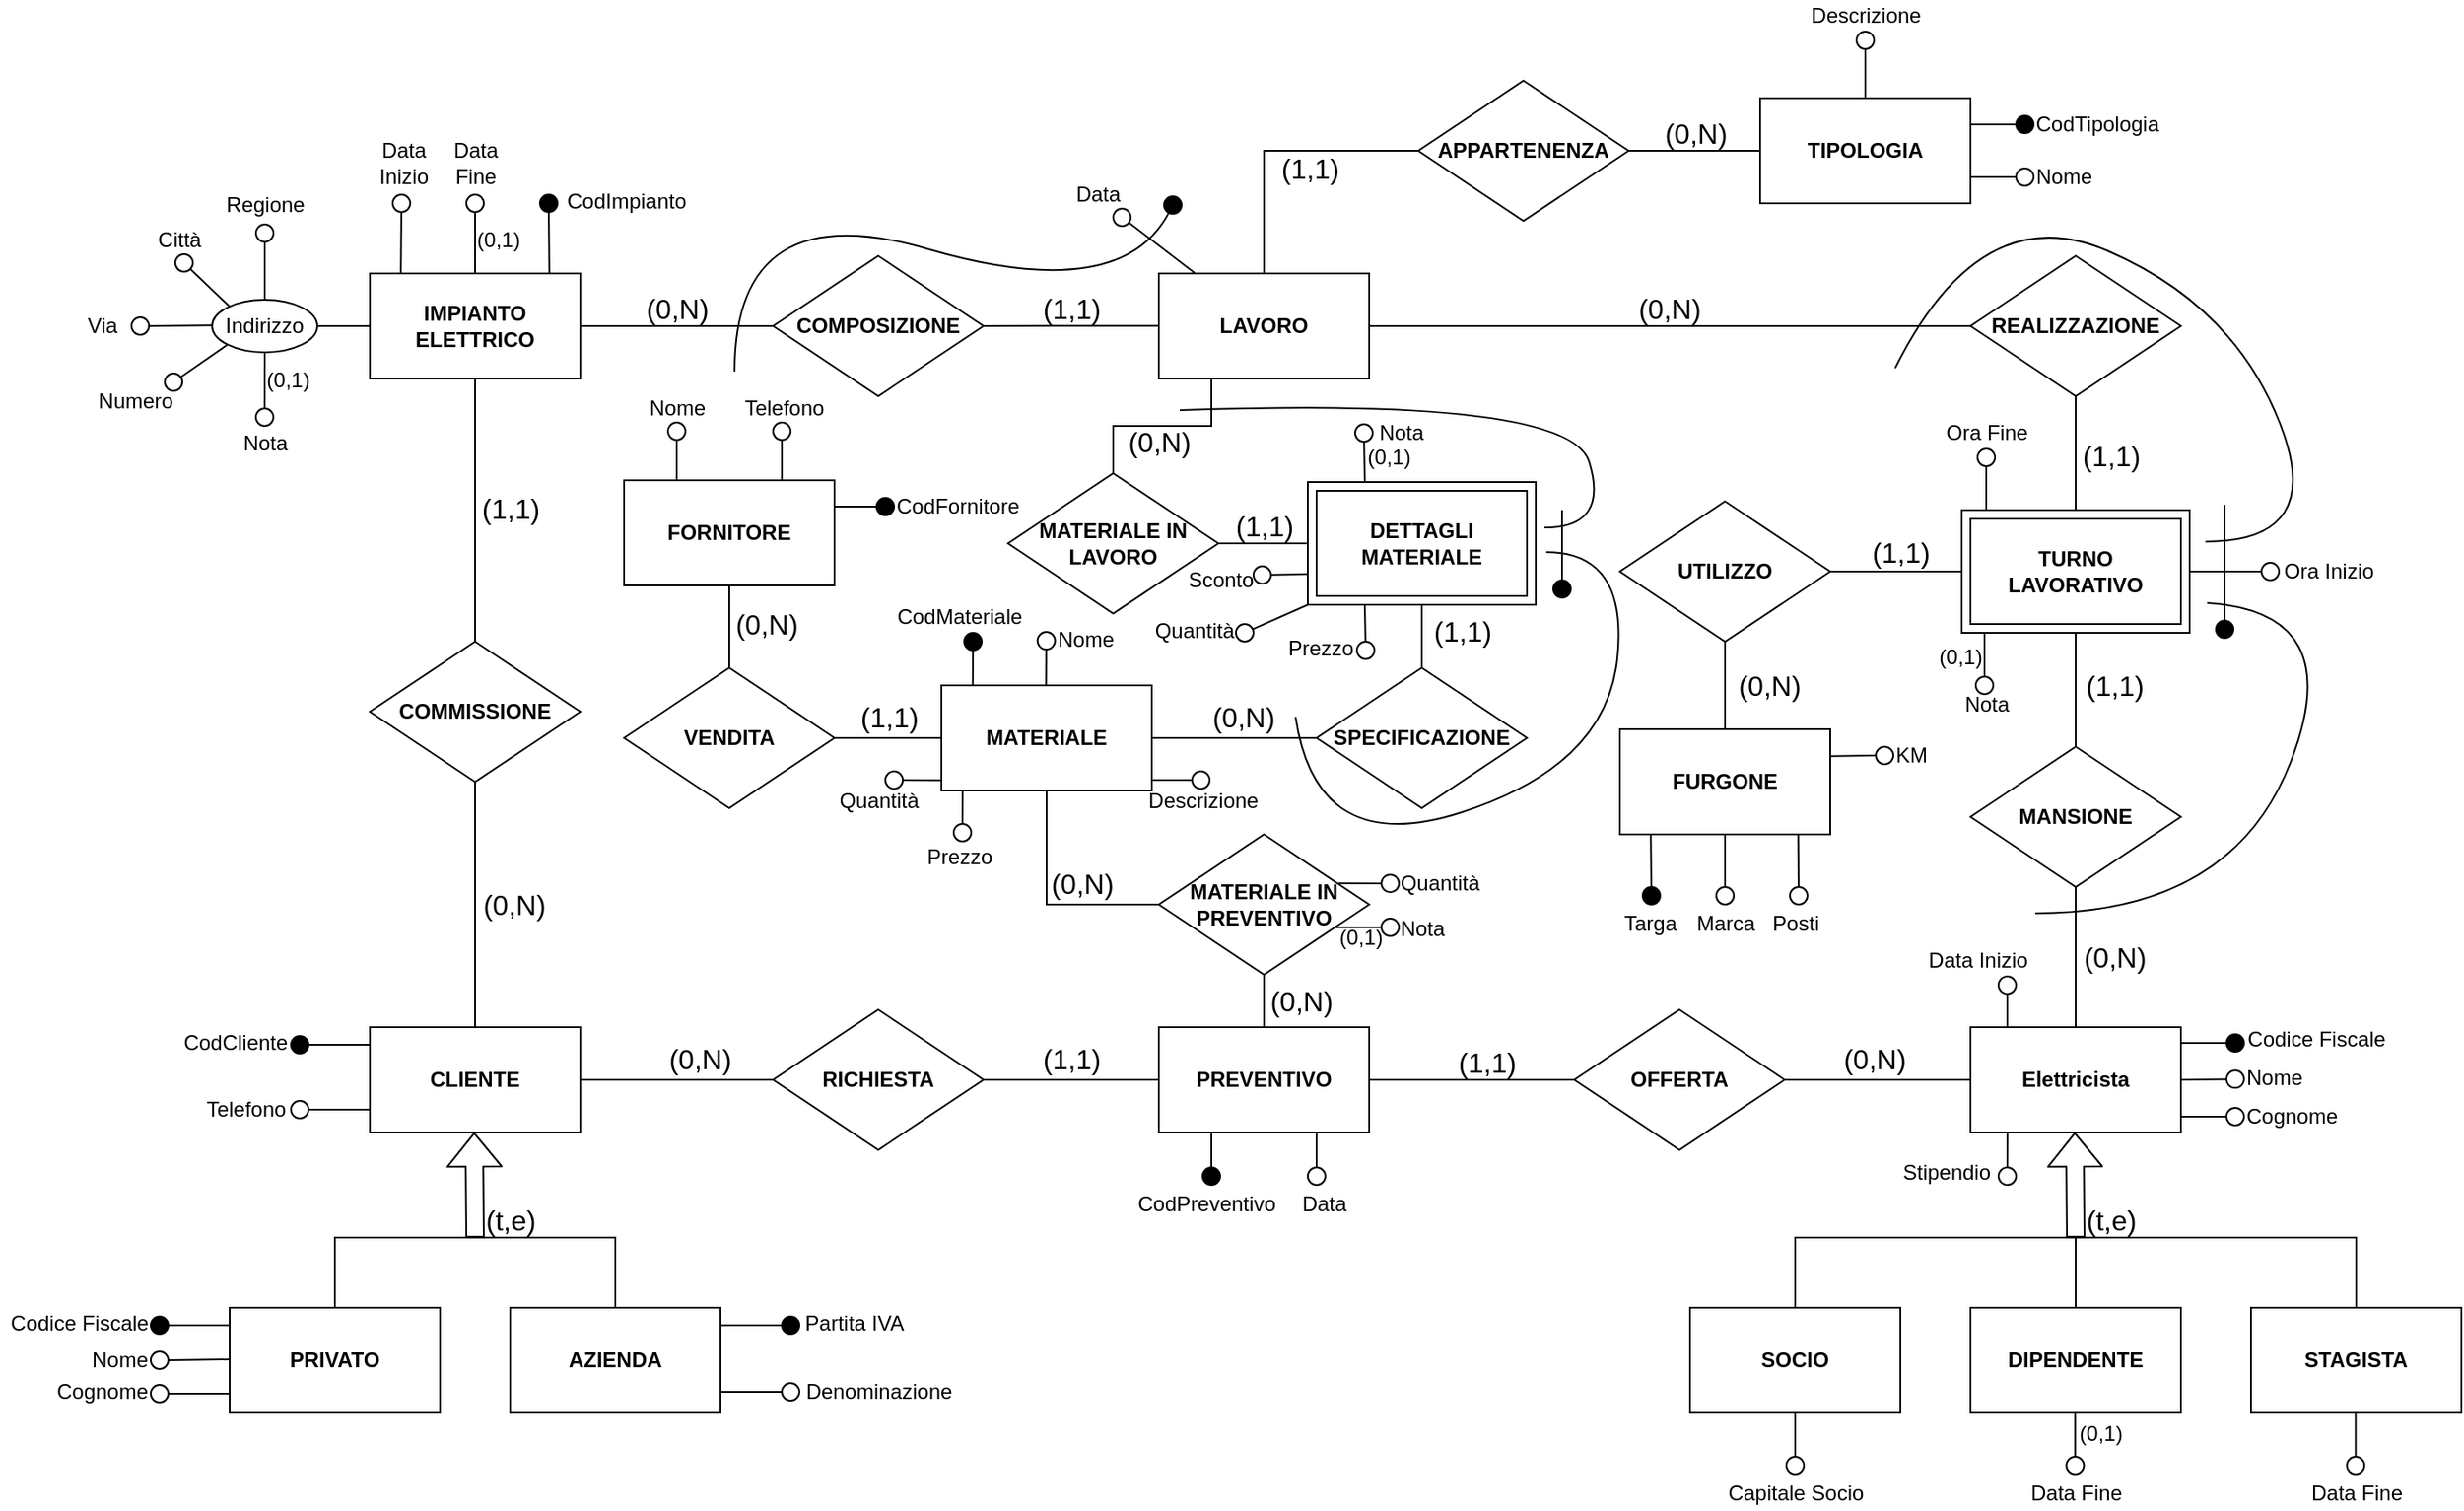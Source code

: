 <mxfile version="14.7.3" type="github">
  <diagram id="R2lEEEUBdFMjLlhIrx00" name="Page-1">
    <mxGraphModel dx="1240" dy="669" grid="0" gridSize="10" guides="1" tooltips="1" connect="1" arrows="1" fold="1" page="1" pageScale="1" pageWidth="1654" pageHeight="1169" math="0" shadow="0" extFonts="Permanent Marker^https://fonts.googleapis.com/css?family=Permanent+Marker">
      <root>
        <mxCell id="0" />
        <mxCell id="1" parent="0" />
        <mxCell id="mw7v7OqiFIPlVH7VP6Rh-54" style="edgeStyle=orthogonalEdgeStyle;orthogonalLoop=1;jettySize=auto;html=1;endArrow=none;endFill=0;" parent="1" source="mw7v7OqiFIPlVH7VP6Rh-3" target="mw7v7OqiFIPlVH7VP6Rh-53" edge="1">
          <mxGeometry relative="1" as="geometry" />
        </mxCell>
        <mxCell id="q3cyNkbLDBH9MtJmj8Bj-30" style="edgeStyle=orthogonalEdgeStyle;orthogonalLoop=1;jettySize=auto;html=1;endArrow=none;endFill=0;" parent="1" source="mw7v7OqiFIPlVH7VP6Rh-3" target="mw7v7OqiFIPlVH7VP6Rh-36" edge="1">
          <mxGeometry relative="1" as="geometry" />
        </mxCell>
        <mxCell id="mw7v7OqiFIPlVH7VP6Rh-3" value="&lt;b&gt;CLIENTE&lt;/b&gt;" style="whiteSpace=wrap;html=1;" parent="1" vertex="1">
          <mxGeometry x="276" y="740" width="120" height="60" as="geometry" />
        </mxCell>
        <mxCell id="q3cyNkbLDBH9MtJmj8Bj-10" value="" style="edgeStyle=orthogonalEdgeStyle;orthogonalLoop=1;jettySize=auto;html=1;endArrow=none;endFill=0;" parent="1" source="mw7v7OqiFIPlVH7VP6Rh-4" target="mw7v7OqiFIPlVH7VP6Rh-32" edge="1">
          <mxGeometry relative="1" as="geometry" />
        </mxCell>
        <mxCell id="mw7v7OqiFIPlVH7VP6Rh-4" value="&lt;b&gt;Lavoratore&lt;/b&gt;" style="whiteSpace=wrap;html=1;" parent="1" vertex="1">
          <mxGeometry x="1189" y="740" width="120" height="60" as="geometry" />
        </mxCell>
        <mxCell id="mw7v7OqiFIPlVH7VP6Rh-11" style="edgeStyle=orthogonalEdgeStyle;orthogonalLoop=1;jettySize=auto;html=1;entryX=0.5;entryY=0;entryDx=0;entryDy=0;endArrow=none;endFill=0;exitX=0.5;exitY=0;exitDx=0;exitDy=0;rounded=0;" parent="1" source="mw7v7OqiFIPlVH7VP6Rh-5" target="mw7v7OqiFIPlVH7VP6Rh-6" edge="1">
          <mxGeometry relative="1" as="geometry">
            <Array as="points">
              <mxPoint x="256" y="860" />
              <mxPoint x="416" y="860" />
            </Array>
          </mxGeometry>
        </mxCell>
        <mxCell id="mw7v7OqiFIPlVH7VP6Rh-5" value="&lt;b&gt;Privato&lt;/b&gt;" style="whiteSpace=wrap;html=1;" parent="1" vertex="1">
          <mxGeometry x="196" y="900" width="120" height="60" as="geometry" />
        </mxCell>
        <mxCell id="mw7v7OqiFIPlVH7VP6Rh-6" value="&lt;b&gt;Azienda&lt;/b&gt;" style="whiteSpace=wrap;html=1;" parent="1" vertex="1">
          <mxGeometry x="356" y="900" width="120" height="60" as="geometry" />
        </mxCell>
        <mxCell id="mw7v7OqiFIPlVH7VP6Rh-14" style="edgeStyle=orthogonalEdgeStyle;orthogonalLoop=1;jettySize=auto;html=1;exitX=0.5;exitY=0;exitDx=0;exitDy=0;entryX=0.5;entryY=0;entryDx=0;entryDy=0;endArrow=none;endFill=0;rounded=0;" parent="1" source="mw7v7OqiFIPlVH7VP6Rh-7" target="mw7v7OqiFIPlVH7VP6Rh-10" edge="1">
          <mxGeometry relative="1" as="geometry">
            <Array as="points">
              <mxPoint x="1249" y="860" />
              <mxPoint x="1409" y="860" />
            </Array>
          </mxGeometry>
        </mxCell>
        <mxCell id="mw7v7OqiFIPlVH7VP6Rh-7" value="&lt;b&gt;Dipendente&lt;/b&gt;" style="whiteSpace=wrap;html=1;" parent="1" vertex="1">
          <mxGeometry x="1189" y="900" width="120" height="60" as="geometry" />
        </mxCell>
        <mxCell id="mw7v7OqiFIPlVH7VP6Rh-13" style="edgeStyle=orthogonalEdgeStyle;orthogonalLoop=1;jettySize=auto;html=1;entryX=0.5;entryY=0;entryDx=0;entryDy=0;endArrow=none;endFill=0;exitX=0.5;exitY=0;exitDx=0;exitDy=0;rounded=0;" parent="1" source="mw7v7OqiFIPlVH7VP6Rh-9" target="mw7v7OqiFIPlVH7VP6Rh-7" edge="1">
          <mxGeometry relative="1" as="geometry">
            <Array as="points">
              <mxPoint x="1109" y="860" />
              <mxPoint x="1269" y="860" />
            </Array>
          </mxGeometry>
        </mxCell>
        <mxCell id="mw7v7OqiFIPlVH7VP6Rh-9" value="&lt;b&gt;Socio&lt;/b&gt;" style="whiteSpace=wrap;html=1;" parent="1" vertex="1">
          <mxGeometry x="1029" y="900" width="120" height="60" as="geometry" />
        </mxCell>
        <mxCell id="mw7v7OqiFIPlVH7VP6Rh-10" value="&lt;b&gt;STAGISTA&lt;/b&gt;" style="whiteSpace=wrap;html=1;" parent="1" vertex="1">
          <mxGeometry x="1349" y="900" width="120" height="60" as="geometry" />
        </mxCell>
        <mxCell id="mw7v7OqiFIPlVH7VP6Rh-12" value="" style="shape=flexArrow;endArrow=classic;html=1;entryX=0.5;entryY=1;entryDx=0;entryDy=0;" parent="1" edge="1">
          <mxGeometry width="50" height="50" relative="1" as="geometry">
            <mxPoint x="336" y="860" as="sourcePoint" />
            <mxPoint x="335.5" y="800" as="targetPoint" />
          </mxGeometry>
        </mxCell>
        <mxCell id="mw7v7OqiFIPlVH7VP6Rh-15" value="" style="shape=flexArrow;endArrow=classic;html=1;entryX=0.5;entryY=1;entryDx=0;entryDy=0;" parent="1" edge="1">
          <mxGeometry width="50" height="50" relative="1" as="geometry">
            <mxPoint x="1249" y="860" as="sourcePoint" />
            <mxPoint x="1248.5" y="800" as="targetPoint" />
          </mxGeometry>
        </mxCell>
        <mxCell id="q3cyNkbLDBH9MtJmj8Bj-5" value="" style="edgeStyle=orthogonalEdgeStyle;orthogonalLoop=1;jettySize=auto;html=1;endArrow=none;endFill=0;exitX=0.5;exitY=0;exitDx=0;exitDy=0;" parent="1" source="q3cyNkbLDBH9MtJmj8Bj-116" target="q3cyNkbLDBH9MtJmj8Bj-2" edge="1">
          <mxGeometry relative="1" as="geometry">
            <mxPoint x="1249" y="450" as="sourcePoint" />
          </mxGeometry>
        </mxCell>
        <mxCell id="q3cyNkbLDBH9MtJmj8Bj-15" value="" style="edgeStyle=orthogonalEdgeStyle;orthogonalLoop=1;jettySize=auto;html=1;endArrow=none;endFill=0;" parent="1" source="mw7v7OqiFIPlVH7VP6Rh-27" target="q3cyNkbLDBH9MtJmj8Bj-4" edge="1">
          <mxGeometry relative="1" as="geometry" />
        </mxCell>
        <mxCell id="mw7v7OqiFIPlVH7VP6Rh-27" value="&lt;b&gt;Impianto Elettrico&lt;/b&gt;" style="whiteSpace=wrap;html=1;" parent="1" vertex="1">
          <mxGeometry x="276" y="310" width="120" height="60" as="geometry" />
        </mxCell>
        <mxCell id="q3cyNkbLDBH9MtJmj8Bj-11" value="" style="edgeStyle=orthogonalEdgeStyle;orthogonalLoop=1;jettySize=auto;html=1;endArrow=none;endFill=0;entryX=0.5;entryY=1;entryDx=0;entryDy=0;" parent="1" source="mw7v7OqiFIPlVH7VP6Rh-32" target="q3cyNkbLDBH9MtJmj8Bj-116" edge="1">
          <mxGeometry relative="1" as="geometry">
            <mxPoint x="1249" y="510" as="targetPoint" />
          </mxGeometry>
        </mxCell>
        <mxCell id="mw7v7OqiFIPlVH7VP6Rh-32" value="&lt;b&gt;MANSIONE&lt;/b&gt;" style="rhombus;whiteSpace=wrap;html=1;" parent="1" vertex="1">
          <mxGeometry x="1189" y="580" width="120" height="80" as="geometry" />
        </mxCell>
        <mxCell id="mw7v7OqiFIPlVH7VP6Rh-37" style="edgeStyle=orthogonalEdgeStyle;orthogonalLoop=1;jettySize=auto;html=1;endArrow=none;endFill=0;" parent="1" source="mw7v7OqiFIPlVH7VP6Rh-36" target="mw7v7OqiFIPlVH7VP6Rh-27" edge="1">
          <mxGeometry relative="1" as="geometry" />
        </mxCell>
        <mxCell id="mw7v7OqiFIPlVH7VP6Rh-36" value="&lt;b&gt;COMMISSIONE&lt;/b&gt;" style="rhombus;whiteSpace=wrap;html=1;" parent="1" vertex="1">
          <mxGeometry x="276" y="520" width="120" height="80" as="geometry" />
        </mxCell>
        <mxCell id="q3cyNkbLDBH9MtJmj8Bj-61" value="" style="edgeStyle=orthogonalEdgeStyle;orthogonalLoop=1;jettySize=auto;html=1;endArrow=none;endFill=0;entryX=0;entryY=0.5;entryDx=0;entryDy=0;" parent="1" source="mw7v7OqiFIPlVH7VP6Rh-40" target="q3cyNkbLDBH9MtJmj8Bj-116" edge="1">
          <mxGeometry relative="1" as="geometry">
            <mxPoint x="1189" y="480" as="targetPoint" />
          </mxGeometry>
        </mxCell>
        <mxCell id="q3cyNkbLDBH9MtJmj8Bj-62" value="" style="edgeStyle=orthogonalEdgeStyle;orthogonalLoop=1;jettySize=auto;html=1;endArrow=none;endFill=0;" parent="1" source="mw7v7OqiFIPlVH7VP6Rh-40" target="q3cyNkbLDBH9MtJmj8Bj-48" edge="1">
          <mxGeometry relative="1" as="geometry" />
        </mxCell>
        <mxCell id="mw7v7OqiFIPlVH7VP6Rh-40" value="&lt;b&gt;UTILIZZO&lt;/b&gt;" style="rhombus;whiteSpace=wrap;html=1;" parent="1" vertex="1">
          <mxGeometry x="989" y="440" width="120" height="80" as="geometry" />
        </mxCell>
        <mxCell id="mw7v7OqiFIPlVH7VP6Rh-55" style="edgeStyle=orthogonalEdgeStyle;orthogonalLoop=1;jettySize=auto;html=1;endArrow=none;endFill=0;" parent="1" source="mw7v7OqiFIPlVH7VP6Rh-43" target="mw7v7OqiFIPlVH7VP6Rh-53" edge="1">
          <mxGeometry relative="1" as="geometry" />
        </mxCell>
        <mxCell id="mw7v7OqiFIPlVH7VP6Rh-57" style="edgeStyle=orthogonalEdgeStyle;orthogonalLoop=1;jettySize=auto;html=1;endArrow=none;endFill=0;rounded=0;" parent="1" source="q3cyNkbLDBH9MtJmj8Bj-49" target="mw7v7OqiFIPlVH7VP6Rh-56" edge="1">
          <mxGeometry relative="1" as="geometry">
            <mxPoint x="889" y="770" as="sourcePoint" />
          </mxGeometry>
        </mxCell>
        <mxCell id="q3cyNkbLDBH9MtJmj8Bj-27" value="" style="edgeStyle=orthogonalEdgeStyle;orthogonalLoop=1;jettySize=auto;html=1;endArrow=none;endFill=0;" parent="1" source="mw7v7OqiFIPlVH7VP6Rh-43" target="mw7v7OqiFIPlVH7VP6Rh-51" edge="1">
          <mxGeometry relative="1" as="geometry" />
        </mxCell>
        <mxCell id="mw7v7OqiFIPlVH7VP6Rh-43" value="&lt;b&gt;Preventivo&lt;/b&gt;" style="whiteSpace=wrap;html=1;" parent="1" vertex="1">
          <mxGeometry x="726" y="740" width="120" height="60" as="geometry" />
        </mxCell>
        <mxCell id="q3cyNkbLDBH9MtJmj8Bj-19" value="" style="edgeStyle=orthogonalEdgeStyle;orthogonalLoop=1;jettySize=auto;html=1;endArrow=none;endFill=0;" parent="1" source="mw7v7OqiFIPlVH7VP6Rh-44" target="q3cyNkbLDBH9MtJmj8Bj-18" edge="1">
          <mxGeometry relative="1" as="geometry" />
        </mxCell>
        <mxCell id="mw7v7OqiFIPlVH7VP6Rh-44" value="&lt;b&gt;MATERIALE&lt;/b&gt;" style="whiteSpace=wrap;html=1;" parent="1" vertex="1">
          <mxGeometry x="602" y="545" width="120" height="60" as="geometry" />
        </mxCell>
        <mxCell id="mw7v7OqiFIPlVH7VP6Rh-45" value="&lt;b&gt;Tipologia&lt;/b&gt;" style="whiteSpace=wrap;html=1;" parent="1" vertex="1">
          <mxGeometry x="1069" y="210" width="120" height="60" as="geometry" />
        </mxCell>
        <mxCell id="q3cyNkbLDBH9MtJmj8Bj-82" value="" style="edgeStyle=orthogonalEdgeStyle;orthogonalLoop=1;jettySize=auto;html=1;endArrow=none;endFill=0;" parent="1" source="mw7v7OqiFIPlVH7VP6Rh-46" target="mw7v7OqiFIPlVH7VP6Rh-44" edge="1">
          <mxGeometry relative="1" as="geometry" />
        </mxCell>
        <mxCell id="q3cyNkbLDBH9MtJmj8Bj-83" value="" style="edgeStyle=orthogonalEdgeStyle;orthogonalLoop=1;jettySize=auto;html=1;endArrow=none;endFill=0;entryX=0.5;entryY=1;entryDx=0;entryDy=0;" parent="1" source="mw7v7OqiFIPlVH7VP6Rh-46" target="q3cyNkbLDBH9MtJmj8Bj-113" edge="1">
          <mxGeometry relative="1" as="geometry">
            <mxPoint x="876.0" y="494.0" as="targetPoint" />
          </mxGeometry>
        </mxCell>
        <mxCell id="mw7v7OqiFIPlVH7VP6Rh-46" value="&lt;b&gt;SPECIFICAZIONE&lt;br&gt;&lt;/b&gt;" style="rhombus;whiteSpace=wrap;html=1;" parent="1" vertex="1">
          <mxGeometry x="816" y="535" width="120" height="80" as="geometry" />
        </mxCell>
        <mxCell id="mw7v7OqiFIPlVH7VP6Rh-62" style="edgeStyle=orthogonalEdgeStyle;orthogonalLoop=1;jettySize=auto;html=1;endArrow=none;endFill=0;" parent="1" source="mw7v7OqiFIPlVH7VP6Rh-50" target="mw7v7OqiFIPlVH7VP6Rh-45" edge="1">
          <mxGeometry relative="1" as="geometry" />
        </mxCell>
        <mxCell id="q3cyNkbLDBH9MtJmj8Bj-23" style="edgeStyle=orthogonalEdgeStyle;orthogonalLoop=1;jettySize=auto;html=1;entryX=0.5;entryY=0;entryDx=0;entryDy=0;endArrow=none;endFill=0;rounded=0;" parent="1" source="mw7v7OqiFIPlVH7VP6Rh-50" target="q3cyNkbLDBH9MtJmj8Bj-51" edge="1">
          <mxGeometry relative="1" as="geometry" />
        </mxCell>
        <mxCell id="mw7v7OqiFIPlVH7VP6Rh-50" value="&lt;b&gt;APPARTENENZA&lt;br&gt;&lt;/b&gt;" style="rhombus;whiteSpace=wrap;html=1;" parent="1" vertex="1">
          <mxGeometry x="874" y="200" width="120" height="80" as="geometry" />
        </mxCell>
        <mxCell id="q3cyNkbLDBH9MtJmj8Bj-29" value="" style="edgeStyle=orthogonalEdgeStyle;orthogonalLoop=1;jettySize=auto;html=1;endArrow=none;endFill=0;rounded=0;" parent="1" source="mw7v7OqiFIPlVH7VP6Rh-51" target="mw7v7OqiFIPlVH7VP6Rh-44" edge="1">
          <mxGeometry relative="1" as="geometry" />
        </mxCell>
        <mxCell id="mw7v7OqiFIPlVH7VP6Rh-51" value="&lt;b&gt;MATERIALE IN&lt;br&gt;PREVENTIVO&lt;br&gt;&lt;/b&gt;" style="rhombus;whiteSpace=wrap;html=1;" parent="1" vertex="1">
          <mxGeometry x="726" y="630" width="120" height="80" as="geometry" />
        </mxCell>
        <mxCell id="mw7v7OqiFIPlVH7VP6Rh-53" value="&lt;b&gt;RICHIESTA&lt;/b&gt;" style="rhombus;whiteSpace=wrap;html=1;" parent="1" vertex="1">
          <mxGeometry x="506" y="730" width="120" height="80" as="geometry" />
        </mxCell>
        <mxCell id="gyQU3uvNIS6ujwAqqLgp-1" style="edgeStyle=orthogonalEdgeStyle;rounded=0;orthogonalLoop=1;jettySize=auto;html=1;entryX=0;entryY=0.5;entryDx=0;entryDy=0;endArrow=none;endFill=0;" edge="1" parent="1" source="mw7v7OqiFIPlVH7VP6Rh-56" target="q3cyNkbLDBH9MtJmj8Bj-54">
          <mxGeometry relative="1" as="geometry" />
        </mxCell>
        <mxCell id="mw7v7OqiFIPlVH7VP6Rh-56" value="&lt;b&gt;OFFERTA&lt;/b&gt;" style="rhombus;whiteSpace=wrap;html=1;" parent="1" vertex="1">
          <mxGeometry x="963" y="730" width="120" height="80" as="geometry" />
        </mxCell>
        <mxCell id="q3cyNkbLDBH9MtJmj8Bj-6" value="" style="edgeStyle=orthogonalEdgeStyle;orthogonalLoop=1;jettySize=auto;html=1;endArrow=none;endFill=0;" parent="1" source="q3cyNkbLDBH9MtJmj8Bj-2" target="q3cyNkbLDBH9MtJmj8Bj-51" edge="1">
          <mxGeometry relative="1" as="geometry">
            <mxPoint x="889" y="340" as="targetPoint" />
          </mxGeometry>
        </mxCell>
        <mxCell id="q3cyNkbLDBH9MtJmj8Bj-2" value="&lt;b&gt;REALIZZAZIONE&lt;/b&gt;" style="rhombus;whiteSpace=wrap;html=1;" parent="1" vertex="1">
          <mxGeometry x="1189" y="300" width="120" height="80" as="geometry" />
        </mxCell>
        <mxCell id="q3cyNkbLDBH9MtJmj8Bj-7" value="" style="edgeStyle=orthogonalEdgeStyle;orthogonalLoop=1;jettySize=auto;html=1;endArrow=none;endFill=0;exitX=0.011;exitY=0.498;exitDx=0;exitDy=0;exitPerimeter=0;" parent="1" source="q3cyNkbLDBH9MtJmj8Bj-51" target="q3cyNkbLDBH9MtJmj8Bj-4" edge="1">
          <mxGeometry relative="1" as="geometry" />
        </mxCell>
        <mxCell id="q3cyNkbLDBH9MtJmj8Bj-3" value="&lt;b&gt;Lavoro&lt;/b&gt;" style="whiteSpace=wrap;html=1;" parent="1" vertex="1">
          <mxGeometry x="726" y="310" width="120" height="60" as="geometry" />
        </mxCell>
        <mxCell id="q3cyNkbLDBH9MtJmj8Bj-4" value="&lt;b&gt;COMPOSIZIONE&lt;/b&gt;" style="rhombus;whiteSpace=wrap;html=1;" parent="1" vertex="1">
          <mxGeometry x="506" y="300" width="120" height="80" as="geometry" />
        </mxCell>
        <mxCell id="q3cyNkbLDBH9MtJmj8Bj-21" value="" style="edgeStyle=orthogonalEdgeStyle;orthogonalLoop=1;jettySize=auto;html=1;endArrow=none;endFill=0;" parent="1" source="q3cyNkbLDBH9MtJmj8Bj-18" target="q3cyNkbLDBH9MtJmj8Bj-20" edge="1">
          <mxGeometry relative="1" as="geometry" />
        </mxCell>
        <mxCell id="q3cyNkbLDBH9MtJmj8Bj-18" value="&lt;b&gt;VENDITA&lt;/b&gt;" style="rhombus;whiteSpace=wrap;html=1;" parent="1" vertex="1">
          <mxGeometry x="421" y="535" width="120" height="80" as="geometry" />
        </mxCell>
        <mxCell id="q3cyNkbLDBH9MtJmj8Bj-20" value="&lt;b&gt;FORNITORE&lt;/b&gt;" style="whiteSpace=wrap;html=1;" parent="1" vertex="1">
          <mxGeometry x="421" y="428" width="120" height="60" as="geometry" />
        </mxCell>
        <mxCell id="q3cyNkbLDBH9MtJmj8Bj-33" value="&lt;b&gt;Privato&lt;/b&gt;" style="whiteSpace=wrap;html=1;" parent="1" vertex="1">
          <mxGeometry x="196" y="900" width="120" height="60" as="geometry" />
        </mxCell>
        <mxCell id="q3cyNkbLDBH9MtJmj8Bj-34" value="&lt;b&gt;Azienda&lt;/b&gt;" style="whiteSpace=wrap;html=1;" parent="1" vertex="1">
          <mxGeometry x="356" y="900" width="120" height="60" as="geometry" />
        </mxCell>
        <mxCell id="q3cyNkbLDBH9MtJmj8Bj-35" value="&lt;b&gt;Privato&lt;/b&gt;" style="whiteSpace=wrap;html=1;" parent="1" vertex="1">
          <mxGeometry x="196" y="900" width="120" height="60" as="geometry" />
        </mxCell>
        <mxCell id="q3cyNkbLDBH9MtJmj8Bj-36" value="&lt;b&gt;Azienda&lt;/b&gt;" style="whiteSpace=wrap;html=1;" parent="1" vertex="1">
          <mxGeometry x="356" y="900" width="120" height="60" as="geometry" />
        </mxCell>
        <mxCell id="q3cyNkbLDBH9MtJmj8Bj-38" value="&lt;b&gt;Impianto Elettrico&lt;/b&gt;" style="whiteSpace=wrap;html=1;" parent="1" vertex="1">
          <mxGeometry x="276" y="310" width="120" height="60" as="geometry" />
        </mxCell>
        <mxCell id="q3cyNkbLDBH9MtJmj8Bj-40" value="&lt;b&gt;Preventivo&lt;/b&gt;" style="whiteSpace=wrap;html=1;" parent="1" vertex="1">
          <mxGeometry x="726" y="740" width="120" height="60" as="geometry" />
        </mxCell>
        <mxCell id="q3cyNkbLDBH9MtJmj8Bj-42" value="&lt;b&gt;Lavoro&lt;/b&gt;" style="whiteSpace=wrap;html=1;" parent="1" vertex="1">
          <mxGeometry x="726" y="310" width="120" height="60" as="geometry" />
        </mxCell>
        <mxCell id="q3cyNkbLDBH9MtJmj8Bj-43" value="&lt;b&gt;Tipologia&lt;/b&gt;" style="whiteSpace=wrap;html=1;" parent="1" vertex="1">
          <mxGeometry x="1069" y="210" width="120" height="60" as="geometry" />
        </mxCell>
        <mxCell id="q3cyNkbLDBH9MtJmj8Bj-44" value="&lt;b&gt;PRIVATO&lt;/b&gt;" style="whiteSpace=wrap;html=1;" parent="1" vertex="1">
          <mxGeometry x="196" y="900" width="120" height="60" as="geometry" />
        </mxCell>
        <mxCell id="q3cyNkbLDBH9MtJmj8Bj-45" value="&lt;b&gt;AZIENDA&lt;/b&gt;" style="whiteSpace=wrap;html=1;" parent="1" vertex="1">
          <mxGeometry x="356" y="900" width="120" height="60" as="geometry" />
        </mxCell>
        <mxCell id="q3cyNkbLDBH9MtJmj8Bj-47" value="&lt;b&gt;IMPIANTO ELETTRICO&lt;/b&gt;" style="whiteSpace=wrap;html=1;" parent="1" vertex="1">
          <mxGeometry x="276" y="310" width="120" height="60" as="geometry" />
        </mxCell>
        <mxCell id="q3cyNkbLDBH9MtJmj8Bj-48" value="&lt;b&gt;FURGONE&lt;/b&gt;" style="whiteSpace=wrap;html=1;" parent="1" vertex="1">
          <mxGeometry x="989" y="570" width="120" height="60" as="geometry" />
        </mxCell>
        <mxCell id="q3cyNkbLDBH9MtJmj8Bj-49" value="&lt;b&gt;PREVENTIVO&lt;/b&gt;" style="whiteSpace=wrap;html=1;" parent="1" vertex="1">
          <mxGeometry x="726" y="740" width="120" height="60" as="geometry" />
        </mxCell>
        <mxCell id="q3cyNkbLDBH9MtJmj8Bj-51" value="&lt;b&gt;LAVORO&lt;/b&gt;" style="whiteSpace=wrap;html=1;" parent="1" vertex="1">
          <mxGeometry x="726" y="310" width="120" height="60" as="geometry" />
        </mxCell>
        <mxCell id="q3cyNkbLDBH9MtJmj8Bj-52" value="&lt;b&gt;TIPOLOGIA&lt;/b&gt;" style="whiteSpace=wrap;html=1;" parent="1" vertex="1">
          <mxGeometry x="1069" y="210" width="120" height="60" as="geometry" />
        </mxCell>
        <mxCell id="q3cyNkbLDBH9MtJmj8Bj-54" value="&lt;b&gt;Elettricista&lt;/b&gt;" style="whiteSpace=wrap;html=1;" parent="1" vertex="1">
          <mxGeometry x="1189" y="740" width="120" height="60" as="geometry" />
        </mxCell>
        <mxCell id="q3cyNkbLDBH9MtJmj8Bj-55" value="&lt;b&gt;SOCIO&lt;/b&gt;" style="whiteSpace=wrap;html=1;" parent="1" vertex="1">
          <mxGeometry x="1029" y="900" width="120" height="60" as="geometry" />
        </mxCell>
        <mxCell id="q3cyNkbLDBH9MtJmj8Bj-56" value="&lt;b&gt;DIPENDENTE&lt;/b&gt;" style="whiteSpace=wrap;html=1;" parent="1" vertex="1">
          <mxGeometry x="1189" y="900" width="120" height="60" as="geometry" />
        </mxCell>
        <mxCell id="q3cyNkbLDBH9MtJmj8Bj-59" value="&lt;font style=&quot;font-size: 16px&quot;&gt;(t,e)&lt;/font&gt;" style="text;html=1;align=center;verticalAlign=middle;resizable=0;points=[];autosize=1;strokeColor=none;" parent="1" vertex="1">
          <mxGeometry x="336" y="840" width="40" height="20" as="geometry" />
        </mxCell>
        <mxCell id="q3cyNkbLDBH9MtJmj8Bj-60" value="&lt;font style=&quot;font-size: 16px&quot;&gt;(t,e)&lt;/font&gt;" style="text;html=1;align=center;verticalAlign=middle;resizable=0;points=[];autosize=1;strokeColor=none;" parent="1" vertex="1">
          <mxGeometry x="1249" y="840" width="40" height="20" as="geometry" />
        </mxCell>
        <mxCell id="q3cyNkbLDBH9MtJmj8Bj-63" value="&lt;font style=&quot;font-size: 16px&quot;&gt;(0,N)&lt;/font&gt;" style="text;html=1;align=center;verticalAlign=middle;resizable=0;points=[];autosize=1;strokeColor=none;" parent="1" vertex="1">
          <mxGeometry x="333" y="660" width="50" height="20" as="geometry" />
        </mxCell>
        <mxCell id="q3cyNkbLDBH9MtJmj8Bj-64" value="&lt;font style=&quot;font-size: 16px&quot;&gt;(1,1)&lt;/font&gt;" style="text;html=1;align=center;verticalAlign=middle;resizable=0;points=[];autosize=1;strokeColor=none;" parent="1" vertex="1">
          <mxGeometry x="331" y="434" width="50" height="20" as="geometry" />
        </mxCell>
        <mxCell id="q3cyNkbLDBH9MtJmj8Bj-68" style="edgeStyle=orthogonalEdgeStyle;orthogonalLoop=1;jettySize=auto;html=1;entryX=0;entryY=0.5;entryDx=0;entryDy=0;endArrow=none;endFill=0;" parent="1" source="q3cyNkbLDBH9MtJmj8Bj-66" target="q3cyNkbLDBH9MtJmj8Bj-47" edge="1">
          <mxGeometry relative="1" as="geometry" />
        </mxCell>
        <mxCell id="q3cyNkbLDBH9MtJmj8Bj-66" value="Indirizzo" style="ellipse;whiteSpace=wrap;html=1;" parent="1" vertex="1">
          <mxGeometry x="186" y="325" width="60" height="30" as="geometry" />
        </mxCell>
        <mxCell id="q3cyNkbLDBH9MtJmj8Bj-69" value="&lt;font style=&quot;font-size: 16px&quot;&gt;(1,1)&lt;/font&gt;" style="text;html=1;align=center;verticalAlign=middle;resizable=0;points=[];autosize=1;strokeColor=none;" parent="1" vertex="1">
          <mxGeometry x="651" y="320" width="50" height="20" as="geometry" />
        </mxCell>
        <mxCell id="q3cyNkbLDBH9MtJmj8Bj-70" value="&lt;font style=&quot;font-size: 16px&quot;&gt;(1,1)&lt;/font&gt;" style="text;html=1;align=center;verticalAlign=middle;resizable=0;points=[];autosize=1;strokeColor=none;" parent="1" vertex="1">
          <mxGeometry x="1244" y="404" width="50" height="20" as="geometry" />
        </mxCell>
        <mxCell id="q3cyNkbLDBH9MtJmj8Bj-71" value="&lt;font style=&quot;font-size: 16px&quot;&gt;(1,1)&lt;/font&gt;" style="text;html=1;align=center;verticalAlign=middle;resizable=0;points=[];autosize=1;strokeColor=none;" parent="1" vertex="1">
          <mxGeometry x="887.5" y="750" width="50" height="20" as="geometry" />
        </mxCell>
        <mxCell id="q3cyNkbLDBH9MtJmj8Bj-72" value="&lt;font style=&quot;font-size: 16px&quot;&gt;(1,1)&lt;/font&gt;" style="text;html=1;align=center;verticalAlign=middle;resizable=0;points=[];autosize=1;strokeColor=none;" parent="1" vertex="1">
          <mxGeometry x="651" y="748" width="50" height="20" as="geometry" />
        </mxCell>
        <mxCell id="q3cyNkbLDBH9MtJmj8Bj-74" value="&lt;font style=&quot;font-size: 16px&quot;&gt;(1,1)&lt;/font&gt;" style="text;html=1;align=center;verticalAlign=middle;resizable=0;points=[];autosize=1;strokeColor=none;" parent="1" vertex="1">
          <mxGeometry x="787" y="240" width="50" height="20" as="geometry" />
        </mxCell>
        <mxCell id="q3cyNkbLDBH9MtJmj8Bj-75" value="&lt;font style=&quot;font-size: 16px&quot;&gt;(0,N)&lt;/font&gt;" style="text;html=1;align=center;verticalAlign=middle;resizable=0;points=[];autosize=1;strokeColor=none;" parent="1" vertex="1">
          <mxGeometry x="439" y="748" width="50" height="20" as="geometry" />
        </mxCell>
        <mxCell id="q3cyNkbLDBH9MtJmj8Bj-76" value="&lt;font style=&quot;font-size: 16px&quot;&gt;(1,1)&lt;/font&gt;" style="text;html=1;align=center;verticalAlign=middle;resizable=0;points=[];autosize=1;strokeColor=none;" parent="1" vertex="1">
          <mxGeometry x="1124" y="459" width="50" height="20" as="geometry" />
        </mxCell>
        <mxCell id="q3cyNkbLDBH9MtJmj8Bj-80" style="edgeStyle=orthogonalEdgeStyle;orthogonalLoop=1;jettySize=auto;html=1;entryX=0.25;entryY=1;entryDx=0;entryDy=0;endArrow=none;endFill=0;rounded=0;" parent="1" source="q3cyNkbLDBH9MtJmj8Bj-79" target="q3cyNkbLDBH9MtJmj8Bj-51" edge="1">
          <mxGeometry relative="1" as="geometry" />
        </mxCell>
        <mxCell id="q3cyNkbLDBH9MtJmj8Bj-81" value="" style="edgeStyle=orthogonalEdgeStyle;orthogonalLoop=1;jettySize=auto;html=1;endArrow=none;endFill=0;entryX=-0.005;entryY=0.5;entryDx=0;entryDy=0;entryPerimeter=0;" parent="1" source="q3cyNkbLDBH9MtJmj8Bj-79" target="q3cyNkbLDBH9MtJmj8Bj-113" edge="1">
          <mxGeometry relative="1" as="geometry">
            <mxPoint x="816.0" y="464.0" as="targetPoint" />
          </mxGeometry>
        </mxCell>
        <mxCell id="q3cyNkbLDBH9MtJmj8Bj-79" value="&lt;b&gt;MATERIALE IN&lt;br&gt;LAVORO&lt;br&gt;&lt;/b&gt;" style="rhombus;whiteSpace=wrap;html=1;" parent="1" vertex="1">
          <mxGeometry x="640" y="424" width="120" height="80" as="geometry" />
        </mxCell>
        <mxCell id="q3cyNkbLDBH9MtJmj8Bj-84" value="&lt;font style=&quot;font-size: 16px&quot;&gt;(0,N)&lt;/font&gt;" style="text;html=1;align=center;verticalAlign=middle;resizable=0;points=[];autosize=1;strokeColor=none;" parent="1" vertex="1">
          <mxGeometry x="426" y="320" width="50" height="20" as="geometry" />
        </mxCell>
        <mxCell id="q3cyNkbLDBH9MtJmj8Bj-85" value="&lt;font style=&quot;font-size: 16px&quot;&gt;(0,N)&lt;/font&gt;" style="text;html=1;align=center;verticalAlign=middle;resizable=0;points=[];autosize=1;strokeColor=none;" parent="1" vertex="1">
          <mxGeometry x="1007" y="220" width="50" height="20" as="geometry" />
        </mxCell>
        <mxCell id="q3cyNkbLDBH9MtJmj8Bj-86" value="&lt;font style=&quot;font-size: 16px&quot;&gt;(0,N)&lt;/font&gt;" style="text;html=1;align=center;verticalAlign=middle;resizable=0;points=[];autosize=1;strokeColor=none;" parent="1" vertex="1">
          <mxGeometry x="1109" y="748" width="50" height="20" as="geometry" />
        </mxCell>
        <mxCell id="q3cyNkbLDBH9MtJmj8Bj-87" value="&lt;font style=&quot;font-size: 16px&quot;&gt;(0,N)&lt;/font&gt;" style="text;html=1;align=center;verticalAlign=middle;resizable=0;points=[];autosize=1;strokeColor=none;" parent="1" vertex="1">
          <mxGeometry x="1246" y="690" width="50" height="20" as="geometry" />
        </mxCell>
        <mxCell id="q3cyNkbLDBH9MtJmj8Bj-89" value="&lt;font style=&quot;font-size: 16px&quot;&gt;(1,1)&lt;/font&gt;" style="text;html=1;align=center;verticalAlign=middle;resizable=0;points=[];autosize=1;strokeColor=none;" parent="1" vertex="1">
          <mxGeometry x="1246" y="535" width="50" height="20" as="geometry" />
        </mxCell>
        <mxCell id="q3cyNkbLDBH9MtJmj8Bj-90" value="&lt;font style=&quot;font-size: 16px&quot;&gt;(1,1)&lt;/font&gt;" style="text;html=1;align=center;verticalAlign=middle;resizable=0;points=[];autosize=1;strokeColor=none;" parent="1" vertex="1">
          <mxGeometry x="547" y="553" width="50" height="20" as="geometry" />
        </mxCell>
        <mxCell id="q3cyNkbLDBH9MtJmj8Bj-92" value="&lt;font style=&quot;font-size: 16px&quot;&gt;(0,N)&lt;/font&gt;" style="text;html=1;align=center;verticalAlign=middle;resizable=0;points=[];autosize=1;strokeColor=none;" parent="1" vertex="1">
          <mxGeometry x="1049" y="535" width="50" height="20" as="geometry" />
        </mxCell>
        <mxCell id="q3cyNkbLDBH9MtJmj8Bj-93" value="&lt;font style=&quot;font-size: 16px&quot;&gt;(1,1)&lt;/font&gt;" style="text;html=1;align=center;verticalAlign=middle;resizable=0;points=[];autosize=1;strokeColor=none;" parent="1" vertex="1">
          <mxGeometry x="761" y="444" width="50" height="20" as="geometry" />
        </mxCell>
        <mxCell id="q3cyNkbLDBH9MtJmj8Bj-94" value="&lt;font style=&quot;font-size: 16px&quot;&gt;(1,1)&lt;/font&gt;" style="text;html=1;align=center;verticalAlign=middle;resizable=0;points=[];autosize=1;strokeColor=none;" parent="1" vertex="1">
          <mxGeometry x="874" y="504" width="50" height="20" as="geometry" />
        </mxCell>
        <mxCell id="q3cyNkbLDBH9MtJmj8Bj-96" value="&lt;font style=&quot;font-size: 16px&quot;&gt;(0,N)&lt;/font&gt;" style="text;html=1;align=center;verticalAlign=middle;resizable=0;points=[];autosize=1;strokeColor=none;" parent="1" vertex="1">
          <mxGeometry x="784" y="715" width="46" height="20" as="geometry" />
        </mxCell>
        <mxCell id="q3cyNkbLDBH9MtJmj8Bj-97" value="&lt;font style=&quot;font-size: 16px&quot;&gt;(0,N)&lt;/font&gt;" style="text;html=1;align=center;verticalAlign=middle;resizable=0;points=[];autosize=1;strokeColor=none;" parent="1" vertex="1">
          <mxGeometry x="659" y="648" width="46" height="20" as="geometry" />
        </mxCell>
        <mxCell id="q3cyNkbLDBH9MtJmj8Bj-101" value="&lt;font style=&quot;font-size: 16px&quot;&gt;(0,N)&lt;/font&gt;" style="text;html=1;align=center;verticalAlign=middle;resizable=0;points=[];autosize=1;strokeColor=none;" parent="1" vertex="1">
          <mxGeometry x="751" y="553" width="46" height="20" as="geometry" />
        </mxCell>
        <mxCell id="q3cyNkbLDBH9MtJmj8Bj-102" value="&lt;font style=&quot;font-size: 16px&quot;&gt;(0,N)&lt;/font&gt;" style="text;html=1;align=center;verticalAlign=middle;resizable=0;points=[];autosize=1;strokeColor=none;" parent="1" vertex="1">
          <mxGeometry x="479" y="500" width="46" height="20" as="geometry" />
        </mxCell>
        <mxCell id="q3cyNkbLDBH9MtJmj8Bj-103" value="&lt;font style=&quot;font-size: 16px&quot;&gt;(0,N)&lt;/font&gt;" style="text;html=1;align=center;verticalAlign=middle;resizable=0;points=[];autosize=1;strokeColor=none;" parent="1" vertex="1">
          <mxGeometry x="703" y="396" width="46" height="20" as="geometry" />
        </mxCell>
        <mxCell id="q3cyNkbLDBH9MtJmj8Bj-104" value="&lt;font style=&quot;font-size: 16px&quot;&gt;(0,N)&lt;/font&gt;" style="text;html=1;align=center;verticalAlign=middle;resizable=0;points=[];autosize=1;strokeColor=none;" parent="1" vertex="1">
          <mxGeometry x="994" y="320" width="46" height="20" as="geometry" />
        </mxCell>
        <mxCell id="q3cyNkbLDBH9MtJmj8Bj-113" value="" style="rounded=0;whiteSpace=wrap;html=1;fillColor=none;" parent="1" vertex="1">
          <mxGeometry x="811" y="429" width="130" height="70" as="geometry" />
        </mxCell>
        <mxCell id="q3cyNkbLDBH9MtJmj8Bj-115" value="&lt;b&gt;DETTAGLI MATERIALE&lt;/b&gt;" style="whiteSpace=wrap;html=1;" parent="1" vertex="1">
          <mxGeometry x="816" y="434" width="120" height="60" as="geometry" />
        </mxCell>
        <mxCell id="q3cyNkbLDBH9MtJmj8Bj-116" value="" style="rounded=0;whiteSpace=wrap;html=1;fillColor=none;" parent="1" vertex="1">
          <mxGeometry x="1184" y="445" width="130" height="70" as="geometry" />
        </mxCell>
        <mxCell id="q3cyNkbLDBH9MtJmj8Bj-117" value="&lt;b&gt;TURNO LAVORATIVO&lt;br&gt;&lt;/b&gt;" style="whiteSpace=wrap;html=1;" parent="1" vertex="1">
          <mxGeometry x="1189" y="450" width="120" height="60" as="geometry" />
        </mxCell>
        <mxCell id="SJ0lM-k238RFthhAqbpE-3" value="" style="endArrow=none;html=1;startArrow=oval;startFill=0;endSize=10;startSize=10;" parent="1" target="q3cyNkbLDBH9MtJmj8Bj-51" edge="1">
          <mxGeometry width="50" height="50" relative="1" as="geometry">
            <mxPoint x="705" y="278" as="sourcePoint" />
            <mxPoint x="741" y="309.31" as="targetPoint" />
          </mxGeometry>
        </mxCell>
        <mxCell id="SJ0lM-k238RFthhAqbpE-5" value="" style="endArrow=none;html=1;startArrow=oval;startFill=1;endSize=10;startSize=10;" parent="1" edge="1">
          <mxGeometry width="50" height="50" relative="1" as="geometry">
            <mxPoint x="236" y="750" as="sourcePoint" />
            <mxPoint x="276" y="750" as="targetPoint" />
          </mxGeometry>
        </mxCell>
        <mxCell id="SJ0lM-k238RFthhAqbpE-6" value="" style="endArrow=none;html=1;startArrow=oval;startFill=0;endSize=10;startSize=10;" parent="1" edge="1">
          <mxGeometry width="50" height="50" relative="1" as="geometry">
            <mxPoint x="236" y="787" as="sourcePoint" />
            <mxPoint x="276" y="787" as="targetPoint" />
          </mxGeometry>
        </mxCell>
        <mxCell id="SJ0lM-k238RFthhAqbpE-7" value="" style="endArrow=none;html=1;startArrow=oval;startFill=1;endSize=10;startSize=10;" parent="1" edge="1">
          <mxGeometry width="50" height="50" relative="1" as="geometry">
            <mxPoint x="156" y="910" as="sourcePoint" />
            <mxPoint x="196" y="910" as="targetPoint" />
          </mxGeometry>
        </mxCell>
        <mxCell id="SJ0lM-k238RFthhAqbpE-8" value="" style="endArrow=none;html=1;startArrow=oval;startFill=0;endSize=10;startSize=10;" parent="1" edge="1">
          <mxGeometry width="50" height="50" relative="1" as="geometry">
            <mxPoint x="156" y="930" as="sourcePoint" />
            <mxPoint x="196" y="929.52" as="targetPoint" />
          </mxGeometry>
        </mxCell>
        <mxCell id="SJ0lM-k238RFthhAqbpE-9" value="" style="endArrow=none;html=1;startArrow=oval;startFill=0;endSize=10;startSize=10;" parent="1" edge="1">
          <mxGeometry width="50" height="50" relative="1" as="geometry">
            <mxPoint x="156" y="949" as="sourcePoint" />
            <mxPoint x="196" y="949" as="targetPoint" />
          </mxGeometry>
        </mxCell>
        <mxCell id="SJ0lM-k238RFthhAqbpE-10" value="" style="endArrow=oval;html=1;startArrow=none;startFill=0;endSize=10;startSize=10;endFill=1;" parent="1" edge="1">
          <mxGeometry width="50" height="50" relative="1" as="geometry">
            <mxPoint x="476" y="910" as="sourcePoint" />
            <mxPoint x="516" y="910" as="targetPoint" />
          </mxGeometry>
        </mxCell>
        <mxCell id="SJ0lM-k238RFthhAqbpE-11" value="" style="endArrow=oval;html=1;startArrow=none;startFill=0;endSize=10;startSize=10;endFill=0;" parent="1" edge="1">
          <mxGeometry width="50" height="50" relative="1" as="geometry">
            <mxPoint x="476" y="948" as="sourcePoint" />
            <mxPoint x="516" y="948" as="targetPoint" />
          </mxGeometry>
        </mxCell>
        <mxCell id="SJ0lM-k238RFthhAqbpE-12" value="" style="endArrow=none;html=1;startArrow=oval;startFill=0;endSize=10;startSize=10;" parent="1" edge="1">
          <mxGeometry width="50" height="50" relative="1" as="geometry">
            <mxPoint x="145" y="340" as="sourcePoint" />
            <mxPoint x="186" y="339.66" as="targetPoint" />
          </mxGeometry>
        </mxCell>
        <mxCell id="SJ0lM-k238RFthhAqbpE-13" value="" style="endArrow=none;html=1;startArrow=oval;startFill=0;endSize=10;startSize=10;" parent="1" edge="1">
          <mxGeometry width="50" height="50" relative="1" as="geometry">
            <mxPoint x="170" y="304" as="sourcePoint" />
            <mxPoint x="196" y="328.92" as="targetPoint" />
          </mxGeometry>
        </mxCell>
        <mxCell id="SJ0lM-k238RFthhAqbpE-14" value="" style="endArrow=none;html=1;startArrow=oval;startFill=0;endSize=10;startSize=10;entryX=0.5;entryY=0;entryDx=0;entryDy=0;" parent="1" target="q3cyNkbLDBH9MtJmj8Bj-66" edge="1">
          <mxGeometry width="50" height="50" relative="1" as="geometry">
            <mxPoint x="216" y="287" as="sourcePoint" />
            <mxPoint x="204" y="339.92" as="targetPoint" />
          </mxGeometry>
        </mxCell>
        <mxCell id="SJ0lM-k238RFthhAqbpE-15" value="" style="endArrow=none;html=1;startArrow=oval;startFill=0;endSize=10;startSize=10;entryX=0;entryY=1;entryDx=0;entryDy=0;" parent="1" target="q3cyNkbLDBH9MtJmj8Bj-66" edge="1">
          <mxGeometry width="50" height="50" relative="1" as="geometry">
            <mxPoint x="164" y="372" as="sourcePoint" />
            <mxPoint x="206" y="338.92" as="targetPoint" />
          </mxGeometry>
        </mxCell>
        <mxCell id="SJ0lM-k238RFthhAqbpE-16" value="" style="endArrow=none;html=1;startArrow=oval;startFill=0;endSize=10;startSize=10;" parent="1" edge="1">
          <mxGeometry width="50" height="50" relative="1" as="geometry">
            <mxPoint x="215.94" y="392" as="sourcePoint" />
            <mxPoint x="216" y="355" as="targetPoint" />
          </mxGeometry>
        </mxCell>
        <mxCell id="SJ0lM-k238RFthhAqbpE-17" value="" style="endArrow=none;html=1;startArrow=oval;startFill=1;endSize=10;startSize=10;entryX=0.853;entryY=-0.003;entryDx=0;entryDy=0;entryPerimeter=0;" parent="1" target="q3cyNkbLDBH9MtJmj8Bj-47" edge="1">
          <mxGeometry width="50" height="50" relative="1" as="geometry">
            <mxPoint x="378" y="270" as="sourcePoint" />
            <mxPoint x="384" y="302" as="targetPoint" />
          </mxGeometry>
        </mxCell>
        <mxCell id="SJ0lM-k238RFthhAqbpE-20" value="" style="endArrow=none;html=1;startArrow=oval;startFill=0;endSize=10;startSize=10;entryX=1;entryY=0.75;entryDx=0;entryDy=0;" parent="1" target="q3cyNkbLDBH9MtJmj8Bj-52" edge="1">
          <mxGeometry width="50" height="50" relative="1" as="geometry">
            <mxPoint x="1220" y="255" as="sourcePoint" />
            <mxPoint x="756.806" y="320" as="targetPoint" />
          </mxGeometry>
        </mxCell>
        <mxCell id="SJ0lM-k238RFthhAqbpE-21" value="" style="endArrow=none;html=1;startArrow=oval;startFill=0;endSize=10;startSize=10;entryX=0.5;entryY=0;entryDx=0;entryDy=0;" parent="1" target="q3cyNkbLDBH9MtJmj8Bj-52" edge="1">
          <mxGeometry width="50" height="50" relative="1" as="geometry">
            <mxPoint x="1129" y="177" as="sourcePoint" />
            <mxPoint x="1199" y="265" as="targetPoint" />
          </mxGeometry>
        </mxCell>
        <mxCell id="SJ0lM-k238RFthhAqbpE-22" value="" style="endArrow=none;html=1;startArrow=oval;startFill=1;endSize=10;startSize=10;entryX=1;entryY=0.25;entryDx=0;entryDy=0;" parent="1" target="q3cyNkbLDBH9MtJmj8Bj-52" edge="1">
          <mxGeometry width="50" height="50" relative="1" as="geometry">
            <mxPoint x="1220" y="225" as="sourcePoint" />
            <mxPoint x="1244" y="224.0" as="targetPoint" />
          </mxGeometry>
        </mxCell>
        <mxCell id="SJ0lM-k238RFthhAqbpE-23" value="" style="endArrow=none;html=1;startArrow=oval;startFill=0;endSize=10;startSize=10;entryX=0.75;entryY=1;entryDx=0;entryDy=0;" parent="1" edge="1" target="q3cyNkbLDBH9MtJmj8Bj-49">
          <mxGeometry width="50" height="50" relative="1" as="geometry">
            <mxPoint x="816" y="825" as="sourcePoint" />
            <mxPoint x="822" y="803" as="targetPoint" />
          </mxGeometry>
        </mxCell>
        <mxCell id="SJ0lM-k238RFthhAqbpE-24" value="" style="endArrow=none;html=1;startArrow=oval;startFill=1;endSize=10;startSize=10;entryX=0.25;entryY=1;entryDx=0;entryDy=0;" parent="1" edge="1" target="q3cyNkbLDBH9MtJmj8Bj-49">
          <mxGeometry width="50" height="50" relative="1" as="geometry">
            <mxPoint x="756" y="825" as="sourcePoint" />
            <mxPoint x="756" y="814" as="targetPoint" />
          </mxGeometry>
        </mxCell>
        <mxCell id="SJ0lM-k238RFthhAqbpE-25" value="" style="endArrow=none;html=1;startArrow=oval;startFill=0;endSize=10;startSize=10;entryX=0.001;entryY=0.846;entryDx=0;entryDy=0;entryPerimeter=0;" parent="1" edge="1">
          <mxGeometry width="50" height="50" relative="1" as="geometry">
            <mxPoint x="1210" y="825" as="sourcePoint" />
            <mxPoint x="1210.12" y="800.0" as="targetPoint" />
          </mxGeometry>
        </mxCell>
        <mxCell id="SJ0lM-k238RFthhAqbpE-26" value="" style="endArrow=none;html=1;startArrow=oval;startFill=1;endSize=10;startSize=10;entryX=0.999;entryY=0.15;entryDx=0;entryDy=0;entryPerimeter=0;" parent="1" target="q3cyNkbLDBH9MtJmj8Bj-54" edge="1">
          <mxGeometry width="50" height="50" relative="1" as="geometry">
            <mxPoint x="1340" y="749" as="sourcePoint" />
            <mxPoint x="1313" y="749" as="targetPoint" />
          </mxGeometry>
        </mxCell>
        <mxCell id="SJ0lM-k238RFthhAqbpE-27" value="" style="endArrow=none;html=1;startArrow=oval;startFill=0;endSize=10;startSize=10;entryX=1;entryY=0.5;entryDx=0;entryDy=0;" parent="1" target="q3cyNkbLDBH9MtJmj8Bj-54" edge="1">
          <mxGeometry width="50" height="50" relative="1" as="geometry">
            <mxPoint x="1340" y="769.66" as="sourcePoint" />
            <mxPoint x="1309" y="769.66" as="targetPoint" />
          </mxGeometry>
        </mxCell>
        <mxCell id="SJ0lM-k238RFthhAqbpE-28" value="" style="endArrow=none;html=1;startArrow=oval;startFill=0;endSize=10;startSize=10;entryX=1.003;entryY=0.851;entryDx=0;entryDy=0;entryPerimeter=0;" parent="1" target="q3cyNkbLDBH9MtJmj8Bj-54" edge="1">
          <mxGeometry width="50" height="50" relative="1" as="geometry">
            <mxPoint x="1340" y="791" as="sourcePoint" />
            <mxPoint x="1319" y="780" as="targetPoint" />
          </mxGeometry>
        </mxCell>
        <mxCell id="SJ0lM-k238RFthhAqbpE-29" value="" style="endArrow=none;html=1;startArrow=oval;startFill=0;endSize=10;startSize=10;entryX=0;entryY=0.5;entryDx=0;entryDy=0;" parent="1" edge="1">
          <mxGeometry width="50" height="50" relative="1" as="geometry">
            <mxPoint x="1210" y="716" as="sourcePoint" />
            <mxPoint x="1210" y="740" as="targetPoint" />
          </mxGeometry>
        </mxCell>
        <mxCell id="SJ0lM-k238RFthhAqbpE-31" value="" style="endArrow=none;html=1;startArrow=oval;startFill=0;endSize=10;startSize=10;entryX=0.5;entryY=1;entryDx=0;entryDy=0;" parent="1" target="q3cyNkbLDBH9MtJmj8Bj-55" edge="1">
          <mxGeometry width="50" height="50" relative="1" as="geometry">
            <mxPoint x="1089" y="990" as="sourcePoint" />
            <mxPoint x="1199.12" y="800.76" as="targetPoint" />
          </mxGeometry>
        </mxCell>
        <mxCell id="SJ0lM-k238RFthhAqbpE-36" value="" style="endArrow=none;html=1;startArrow=oval;startFill=0;endSize=10;startSize=10;entryX=0.75;entryY=1;entryDx=0;entryDy=0;" parent="1" edge="1">
          <mxGeometry width="50" height="50" relative="1" as="geometry">
            <mxPoint x="1248.71" y="990" as="sourcePoint" />
            <mxPoint x="1248.71" y="960" as="targetPoint" />
          </mxGeometry>
        </mxCell>
        <mxCell id="SJ0lM-k238RFthhAqbpE-37" value="" style="endArrow=none;html=1;startArrow=oval;startFill=0;endSize=10;startSize=10;entryX=0.75;entryY=1;entryDx=0;entryDy=0;" parent="1" edge="1">
          <mxGeometry width="50" height="50" relative="1" as="geometry">
            <mxPoint x="1408.71" y="990" as="sourcePoint" />
            <mxPoint x="1408.71" y="960" as="targetPoint" />
          </mxGeometry>
        </mxCell>
        <mxCell id="SJ0lM-k238RFthhAqbpE-38" value="" style="endArrow=none;html=1;startArrow=oval;startFill=0;endSize=10;startSize=10;entryX=1;entryY=0.5;entryDx=0;entryDy=0;" parent="1" edge="1">
          <mxGeometry width="50" height="50" relative="1" as="geometry">
            <mxPoint x="1360" y="480" as="sourcePoint" />
            <mxPoint x="1314" y="480.05" as="targetPoint" />
          </mxGeometry>
        </mxCell>
        <mxCell id="SJ0lM-k238RFthhAqbpE-39" value="" style="endArrow=none;html=1;startArrow=oval;startFill=0;endSize=10;startSize=10;entryX=1;entryY=0.5;entryDx=0;entryDy=0;" parent="1" edge="1">
          <mxGeometry width="50" height="50" relative="1" as="geometry">
            <mxPoint x="1140" y="585.0" as="sourcePoint" />
            <mxPoint x="1109" y="585.34" as="targetPoint" />
          </mxGeometry>
        </mxCell>
        <mxCell id="SJ0lM-k238RFthhAqbpE-40" value="" style="endArrow=none;html=1;startArrow=oval;startFill=0;endSize=10;startSize=10;entryX=0.848;entryY=1.009;entryDx=0;entryDy=0;entryPerimeter=0;" parent="1" target="q3cyNkbLDBH9MtJmj8Bj-48" edge="1">
          <mxGeometry width="50" height="50" relative="1" as="geometry">
            <mxPoint x="1091" y="665" as="sourcePoint" />
            <mxPoint x="1083" y="636" as="targetPoint" />
          </mxGeometry>
        </mxCell>
        <mxCell id="SJ0lM-k238RFthhAqbpE-41" value="" style="endArrow=none;html=1;startArrow=oval;startFill=0;endSize=10;startSize=10;entryX=0.5;entryY=1;entryDx=0;entryDy=0;" parent="1" target="q3cyNkbLDBH9MtJmj8Bj-48" edge="1">
          <mxGeometry width="50" height="50" relative="1" as="geometry">
            <mxPoint x="1049" y="665" as="sourcePoint" />
            <mxPoint x="1100.76" y="640.54" as="targetPoint" />
          </mxGeometry>
        </mxCell>
        <mxCell id="SJ0lM-k238RFthhAqbpE-42" value="" style="endArrow=none;html=1;startArrow=oval;startFill=1;endSize=10;startSize=10;entryX=0.147;entryY=1.002;entryDx=0;entryDy=0;entryPerimeter=0;" parent="1" target="q3cyNkbLDBH9MtJmj8Bj-48" edge="1">
          <mxGeometry width="50" height="50" relative="1" as="geometry">
            <mxPoint x="1007" y="665" as="sourcePoint" />
            <mxPoint x="1059" y="640" as="targetPoint" />
          </mxGeometry>
        </mxCell>
        <mxCell id="SJ0lM-k238RFthhAqbpE-43" value="" style="endArrow=none;html=1;startArrow=oval;startFill=0;endSize=10;startSize=10;entryX=1;entryY=0.75;entryDx=0;entryDy=0;" parent="1" edge="1">
          <mxGeometry width="50" height="50" relative="1" as="geometry">
            <mxPoint x="858.0" y="683" as="sourcePoint" />
            <mxPoint x="827" y="683" as="targetPoint" />
          </mxGeometry>
        </mxCell>
        <mxCell id="SJ0lM-k238RFthhAqbpE-44" value="" style="endArrow=none;html=1;startArrow=oval;startFill=0;endSize=10;startSize=10;entryX=0.853;entryY=0.349;entryDx=0;entryDy=0;entryPerimeter=0;" parent="1" target="mw7v7OqiFIPlVH7VP6Rh-51" edge="1">
          <mxGeometry width="50" height="50" relative="1" as="geometry">
            <mxPoint x="858.0" y="657.98" as="sourcePoint" />
            <mxPoint x="837" y="658" as="targetPoint" />
          </mxGeometry>
        </mxCell>
        <mxCell id="SJ0lM-k238RFthhAqbpE-46" value="" style="endArrow=none;html=1;startArrow=oval;startFill=0;endSize=10;startSize=10;entryX=1;entryY=0.5;entryDx=0;entryDy=0;" parent="1" edge="1">
          <mxGeometry width="50" height="50" relative="1" as="geometry">
            <mxPoint x="1198" y="415" as="sourcePoint" />
            <mxPoint x="1198" y="445.0" as="targetPoint" />
          </mxGeometry>
        </mxCell>
        <mxCell id="SJ0lM-k238RFthhAqbpE-47" value="" style="endArrow=oval;html=1;startArrow=none;startFill=0;endSize=10;startSize=10;entryX=1;entryY=0.5;entryDx=0;entryDy=0;endFill=0;" parent="1" edge="1">
          <mxGeometry width="50" height="50" relative="1" as="geometry">
            <mxPoint x="1197" y="515" as="sourcePoint" />
            <mxPoint x="1197" y="545" as="targetPoint" />
          </mxGeometry>
        </mxCell>
        <mxCell id="SJ0lM-k238RFthhAqbpE-48" value="" style="endArrow=none;html=1;startArrow=oval;startFill=0;endSize=10;startSize=10;entryX=0.5;entryY=0;entryDx=0;entryDy=0;" parent="1" target="q3cyNkbLDBH9MtJmj8Bj-47" edge="1">
          <mxGeometry width="50" height="50" relative="1" as="geometry">
            <mxPoint x="336" y="270" as="sourcePoint" />
            <mxPoint x="388.36" y="319.82" as="targetPoint" />
          </mxGeometry>
        </mxCell>
        <mxCell id="SJ0lM-k238RFthhAqbpE-49" value="" style="endArrow=none;html=1;startArrow=oval;startFill=0;endSize=10;startSize=10;entryX=0.147;entryY=0.002;entryDx=0;entryDy=0;entryPerimeter=0;" parent="1" target="q3cyNkbLDBH9MtJmj8Bj-47" edge="1">
          <mxGeometry width="50" height="50" relative="1" as="geometry">
            <mxPoint x="294" y="270" as="sourcePoint" />
            <mxPoint x="294" y="304" as="targetPoint" />
          </mxGeometry>
        </mxCell>
        <mxCell id="SJ0lM-k238RFthhAqbpE-50" value="" style="endArrow=none;html=1;startArrow=oval;startFill=1;endSize=10;startSize=10;entryX=1;entryY=0.25;entryDx=0;entryDy=0;" parent="1" target="q3cyNkbLDBH9MtJmj8Bj-20" edge="1">
          <mxGeometry width="50" height="50" relative="1" as="geometry">
            <mxPoint x="570" y="443" as="sourcePoint" />
            <mxPoint x="564.36" y="443.82" as="targetPoint" />
          </mxGeometry>
        </mxCell>
        <mxCell id="SJ0lM-k238RFthhAqbpE-51" value="" style="endArrow=none;html=1;startArrow=oval;startFill=0;endSize=10;startSize=10;entryX=0.75;entryY=0;entryDx=0;entryDy=0;" parent="1" target="q3cyNkbLDBH9MtJmj8Bj-20" edge="1">
          <mxGeometry width="50" height="50" relative="1" as="geometry">
            <mxPoint x="511" y="400" as="sourcePoint" />
            <mxPoint x="481" y="427.88" as="targetPoint" />
          </mxGeometry>
        </mxCell>
        <mxCell id="SJ0lM-k238RFthhAqbpE-53" value="" style="endArrow=none;html=1;startArrow=oval;startFill=0;endSize=10;startSize=10;entryX=0.25;entryY=0;entryDx=0;entryDy=0;" parent="1" target="q3cyNkbLDBH9MtJmj8Bj-20" edge="1">
          <mxGeometry width="50" height="50" relative="1" as="geometry">
            <mxPoint x="451" y="400" as="sourcePoint" />
            <mxPoint x="521" y="438" as="targetPoint" />
          </mxGeometry>
        </mxCell>
        <mxCell id="SJ0lM-k238RFthhAqbpE-54" value="" style="endArrow=none;html=1;startArrow=oval;startFill=0;endSize=10;startSize=10;entryX=0;entryY=0.75;entryDx=0;entryDy=0;" parent="1" target="q3cyNkbLDBH9MtJmj8Bj-113" edge="1">
          <mxGeometry width="50" height="50" relative="1" as="geometry">
            <mxPoint x="785" y="482" as="sourcePoint" />
            <mxPoint x="756.806" y="320" as="targetPoint" />
          </mxGeometry>
        </mxCell>
        <mxCell id="SJ0lM-k238RFthhAqbpE-55" value="" style="endArrow=none;html=1;startArrow=oval;startFill=0;endSize=10;startSize=10;entryX=0.25;entryY=1;entryDx=0;entryDy=0;" parent="1" target="q3cyNkbLDBH9MtJmj8Bj-113" edge="1">
          <mxGeometry width="50" height="50" relative="1" as="geometry">
            <mxPoint x="844" y="525" as="sourcePoint" />
            <mxPoint x="821" y="491.5" as="targetPoint" />
          </mxGeometry>
        </mxCell>
        <mxCell id="SJ0lM-k238RFthhAqbpE-56" value="" style="endArrow=none;html=1;startArrow=oval;startFill=0;endSize=10;startSize=10;entryX=0;entryY=1;entryDx=0;entryDy=0;" parent="1" target="q3cyNkbLDBH9MtJmj8Bj-113" edge="1">
          <mxGeometry width="50" height="50" relative="1" as="geometry">
            <mxPoint x="775" y="515" as="sourcePoint" />
            <mxPoint x="810" y="504" as="targetPoint" />
          </mxGeometry>
        </mxCell>
        <mxCell id="SJ0lM-k238RFthhAqbpE-57" value="Sconto" style="text;html=1;align=center;verticalAlign=middle;resizable=0;points=[];autosize=1;strokeColor=none;" parent="1" vertex="1">
          <mxGeometry x="737" y="476" width="47" height="18" as="geometry" />
        </mxCell>
        <mxCell id="SJ0lM-k238RFthhAqbpE-58" value="Quantità" style="text;html=1;align=center;verticalAlign=middle;resizable=0;points=[];autosize=1;strokeColor=none;" parent="1" vertex="1">
          <mxGeometry x="718" y="505" width="55" height="18" as="geometry" />
        </mxCell>
        <mxCell id="SJ0lM-k238RFthhAqbpE-59" value="Prezzo" style="text;html=1;align=center;verticalAlign=middle;resizable=0;points=[];autosize=1;strokeColor=none;" parent="1" vertex="1">
          <mxGeometry x="794" y="515" width="47" height="18" as="geometry" />
        </mxCell>
        <mxCell id="SJ0lM-k238RFthhAqbpE-60" value="" style="endArrow=none;html=1;startArrow=oval;startFill=0;endSize=10;startSize=10;entryX=0.25;entryY=0;entryDx=0;entryDy=0;" parent="1" target="q3cyNkbLDBH9MtJmj8Bj-113" edge="1">
          <mxGeometry width="50" height="50" relative="1" as="geometry">
            <mxPoint x="843" y="401" as="sourcePoint" />
            <mxPoint x="821" y="491.5" as="targetPoint" />
          </mxGeometry>
        </mxCell>
        <mxCell id="SJ0lM-k238RFthhAqbpE-61" value="Nota" style="text;html=1;align=center;verticalAlign=middle;resizable=0;points=[];autosize=1;strokeColor=none;" parent="1" vertex="1">
          <mxGeometry x="846" y="392" width="35" height="18" as="geometry" />
        </mxCell>
        <mxCell id="SJ0lM-k238RFthhAqbpE-62" value="" style="endArrow=none;html=1;startArrow=oval;startFill=1;endSize=10;startSize=10;entryX=0.149;entryY=0.008;entryDx=0;entryDy=0;entryPerimeter=0;" parent="1" target="mw7v7OqiFIPlVH7VP6Rh-44" edge="1">
          <mxGeometry width="50" height="50" relative="1" as="geometry">
            <mxPoint x="620" y="520" as="sourcePoint" />
            <mxPoint x="521" y="438" as="targetPoint" />
          </mxGeometry>
        </mxCell>
        <mxCell id="SJ0lM-k238RFthhAqbpE-63" value="" style="endArrow=none;html=1;startArrow=oval;startFill=0;endSize=10;startSize=10;entryX=0.149;entryY=0.008;entryDx=0;entryDy=0;entryPerimeter=0;" parent="1" edge="1">
          <mxGeometry width="50" height="50" relative="1" as="geometry">
            <mxPoint x="661.83" y="519.52" as="sourcePoint" />
            <mxPoint x="661.71" y="545.0" as="targetPoint" />
          </mxGeometry>
        </mxCell>
        <mxCell id="SJ0lM-k238RFthhAqbpE-65" value="" style="endArrow=none;html=1;startArrow=oval;startFill=0;endSize=10;startSize=10;entryX=0.001;entryY=0.903;entryDx=0;entryDy=0;entryPerimeter=0;" parent="1" target="mw7v7OqiFIPlVH7VP6Rh-44" edge="1">
          <mxGeometry width="50" height="50" relative="1" as="geometry">
            <mxPoint x="575" y="599" as="sourcePoint" />
            <mxPoint x="629.88" y="555.48" as="targetPoint" />
          </mxGeometry>
        </mxCell>
        <mxCell id="SJ0lM-k238RFthhAqbpE-66" value="" style="endArrow=none;html=1;startArrow=oval;startFill=0;endSize=10;startSize=10;entryX=0.101;entryY=0.997;entryDx=0;entryDy=0;entryPerimeter=0;" parent="1" target="mw7v7OqiFIPlVH7VP6Rh-44" edge="1">
          <mxGeometry width="50" height="50" relative="1" as="geometry">
            <mxPoint x="614" y="629" as="sourcePoint" />
            <mxPoint x="620" y="615" as="targetPoint" />
          </mxGeometry>
        </mxCell>
        <mxCell id="SJ0lM-k238RFthhAqbpE-67" value="" style="endArrow=none;html=1;startArrow=oval;startFill=0;endSize=10;startSize=10;entryX=1;entryY=0.9;entryDx=0;entryDy=0;entryPerimeter=0;" parent="1" target="mw7v7OqiFIPlVH7VP6Rh-44" edge="1">
          <mxGeometry width="50" height="50" relative="1" as="geometry">
            <mxPoint x="750" y="599" as="sourcePoint" />
            <mxPoint x="624.12" y="614.82" as="targetPoint" />
          </mxGeometry>
        </mxCell>
        <mxCell id="SJ0lM-k238RFthhAqbpE-69" value="" style="endArrow=oval;html=1;startSize=10;endSize=10;curved=1;endFill=1;" parent="1" edge="1">
          <mxGeometry width="50" height="50" relative="1" as="geometry">
            <mxPoint x="484" y="366" as="sourcePoint" />
            <mxPoint x="734" y="271" as="targetPoint" />
            <Array as="points">
              <mxPoint x="484" y="264" />
              <mxPoint x="704" y="328" />
            </Array>
          </mxGeometry>
        </mxCell>
        <mxCell id="SJ0lM-k238RFthhAqbpE-72" value="" style="endArrow=none;html=1;startSize=10;endSize=10;curved=1;endFill=0;" parent="1" edge="1">
          <mxGeometry width="50" height="50" relative="1" as="geometry">
            <mxPoint x="1146" y="364" as="sourcePoint" />
            <mxPoint x="1323" y="463" as="targetPoint" />
            <Array as="points">
              <mxPoint x="1195" y="266" />
              <mxPoint x="1339" y="328" />
              <mxPoint x="1392" y="463" />
            </Array>
          </mxGeometry>
        </mxCell>
        <mxCell id="SJ0lM-k238RFthhAqbpE-74" value="" style="endArrow=none;html=1;startSize=10;endSize=10;curved=1;endFill=0;" parent="1" edge="1">
          <mxGeometry width="50" height="50" relative="1" as="geometry">
            <mxPoint x="1226" y="675" as="sourcePoint" />
            <mxPoint x="1324" y="498" as="targetPoint" />
            <Array as="points">
              <mxPoint x="1338" y="675" />
              <mxPoint x="1405" y="503" />
            </Array>
          </mxGeometry>
        </mxCell>
        <mxCell id="SJ0lM-k238RFthhAqbpE-75" value="" style="endArrow=oval;html=1;startArrow=none;startFill=0;endSize=10;startSize=10;endFill=1;" parent="1" edge="1">
          <mxGeometry width="50" height="50" relative="1" as="geometry">
            <mxPoint x="1334" y="442" as="sourcePoint" />
            <mxPoint x="1334" y="513" as="targetPoint" />
          </mxGeometry>
        </mxCell>
        <mxCell id="SJ0lM-k238RFthhAqbpE-77" value="" style="endArrow=none;html=1;startSize=10;endSize=10;curved=1;" parent="1" edge="1">
          <mxGeometry width="50" height="50" relative="1" as="geometry">
            <mxPoint x="738" y="388" as="sourcePoint" />
            <mxPoint x="946" y="455" as="targetPoint" />
            <Array as="points">
              <mxPoint x="960" y="380" />
              <mxPoint x="983" y="455" />
            </Array>
          </mxGeometry>
        </mxCell>
        <mxCell id="SJ0lM-k238RFthhAqbpE-78" value="" style="endArrow=none;html=1;startSize=10;endSize=10;curved=1;" parent="1" edge="1">
          <mxGeometry width="50" height="50" relative="1" as="geometry">
            <mxPoint x="804" y="563" as="sourcePoint" />
            <mxPoint x="947" y="469" as="targetPoint" />
            <Array as="points">
              <mxPoint x="816" y="644" />
              <mxPoint x="981" y="591" />
              <mxPoint x="994" y="469" />
            </Array>
          </mxGeometry>
        </mxCell>
        <mxCell id="SJ0lM-k238RFthhAqbpE-79" value="" style="endArrow=oval;html=1;startArrow=none;startFill=0;endSize=10;startSize=10;endFill=1;" parent="1" edge="1">
          <mxGeometry width="50" height="50" relative="1" as="geometry">
            <mxPoint x="956" y="445" as="sourcePoint" />
            <mxPoint x="956" y="490" as="targetPoint" />
          </mxGeometry>
        </mxCell>
        <mxCell id="SJ0lM-k238RFthhAqbpE-80" value="Codice Fiscale" style="text;html=1;align=center;verticalAlign=middle;resizable=0;points=[];autosize=1;strokeColor=none;" parent="1" vertex="1">
          <mxGeometry x="65" y="900" width="89" height="18" as="geometry" />
        </mxCell>
        <mxCell id="SJ0lM-k238RFthhAqbpE-81" value="Nome" style="text;html=1;align=center;verticalAlign=middle;resizable=0;points=[];autosize=1;strokeColor=none;" parent="1" vertex="1">
          <mxGeometry x="112" y="921" width="42" height="18" as="geometry" />
        </mxCell>
        <mxCell id="SJ0lM-k238RFthhAqbpE-82" value="Cognome" style="text;html=1;align=center;verticalAlign=middle;resizable=0;points=[];autosize=1;strokeColor=none;" parent="1" vertex="1">
          <mxGeometry x="92" y="939" width="62" height="18" as="geometry" />
        </mxCell>
        <mxCell id="SJ0lM-k238RFthhAqbpE-83" value="Partita IVA" style="text;html=1;align=center;verticalAlign=middle;resizable=0;points=[];autosize=1;strokeColor=none;" parent="1" vertex="1">
          <mxGeometry x="518" y="900" width="67" height="18" as="geometry" />
        </mxCell>
        <mxCell id="SJ0lM-k238RFthhAqbpE-84" value="Denominazione" style="text;html=1;align=center;verticalAlign=middle;resizable=0;points=[];autosize=1;strokeColor=none;" parent="1" vertex="1">
          <mxGeometry x="519.5" y="939" width="93" height="18" as="geometry" />
        </mxCell>
        <mxCell id="SJ0lM-k238RFthhAqbpE-85" value="CodCliente" style="text;html=1;align=center;verticalAlign=middle;resizable=0;points=[];autosize=1;strokeColor=none;" parent="1" vertex="1">
          <mxGeometry x="164" y="740" width="69" height="18" as="geometry" />
        </mxCell>
        <mxCell id="SJ0lM-k238RFthhAqbpE-86" value="Telefono" style="text;html=1;align=center;verticalAlign=middle;resizable=0;points=[];autosize=1;strokeColor=none;" parent="1" vertex="1">
          <mxGeometry x="177" y="778" width="55" height="18" as="geometry" />
        </mxCell>
        <mxCell id="SJ0lM-k238RFthhAqbpE-87" value="Regione" style="text;html=1;align=center;verticalAlign=middle;resizable=0;points=[];autosize=1;strokeColor=none;" parent="1" vertex="1">
          <mxGeometry x="188.5" y="262" width="55" height="18" as="geometry" />
        </mxCell>
        <mxCell id="SJ0lM-k238RFthhAqbpE-88" value="Città" style="text;html=1;align=center;verticalAlign=middle;resizable=0;points=[];autosize=1;strokeColor=none;" parent="1" vertex="1">
          <mxGeometry x="149" y="282" width="35" height="18" as="geometry" />
        </mxCell>
        <mxCell id="SJ0lM-k238RFthhAqbpE-89" value="Via" style="text;html=1;align=center;verticalAlign=middle;resizable=0;points=[];autosize=1;strokeColor=none;" parent="1" vertex="1">
          <mxGeometry x="109.5" y="331" width="27" height="18" as="geometry" />
        </mxCell>
        <mxCell id="SJ0lM-k238RFthhAqbpE-90" value="Numero" style="text;html=1;align=center;verticalAlign=middle;resizable=0;points=[];autosize=1;strokeColor=none;" parent="1" vertex="1">
          <mxGeometry x="115" y="374" width="53" height="18" as="geometry" />
        </mxCell>
        <mxCell id="SJ0lM-k238RFthhAqbpE-91" value="Nota" style="text;html=1;align=center;verticalAlign=middle;resizable=0;points=[];autosize=1;strokeColor=none;" parent="1" vertex="1">
          <mxGeometry x="198.5" y="398" width="35" height="18" as="geometry" />
        </mxCell>
        <mxCell id="SJ0lM-k238RFthhAqbpE-92" value="CodImpianto" style="text;html=1;align=center;verticalAlign=middle;resizable=0;points=[];autosize=1;strokeColor=none;" parent="1" vertex="1">
          <mxGeometry x="383" y="260" width="78" height="18" as="geometry" />
        </mxCell>
        <mxCell id="SJ0lM-k238RFthhAqbpE-94" value="Data&lt;br&gt;Inizio" style="text;html=1;align=center;verticalAlign=middle;resizable=0;points=[];autosize=1;strokeColor=none;" parent="1" vertex="1">
          <mxGeometry x="276" y="231" width="38" height="31" as="geometry" />
        </mxCell>
        <mxCell id="SJ0lM-k238RFthhAqbpE-95" value="Data&lt;br&gt;Fine" style="text;html=1;align=center;verticalAlign=middle;resizable=0;points=[];autosize=1;strokeColor=none;" parent="1" vertex="1">
          <mxGeometry x="318" y="231" width="35" height="31" as="geometry" />
        </mxCell>
        <mxCell id="SJ0lM-k238RFthhAqbpE-96" value="(0,1)" style="text;html=1;align=center;verticalAlign=middle;resizable=0;points=[];autosize=1;strokeColor=none;" parent="1" vertex="1">
          <mxGeometry x="331" y="282" width="35" height="18" as="geometry" />
        </mxCell>
        <mxCell id="SJ0lM-k238RFthhAqbpE-97" value="Data" style="text;html=1;align=center;verticalAlign=middle;resizable=0;points=[];autosize=1;strokeColor=none;" parent="1" vertex="1">
          <mxGeometry x="673" y="256" width="35" height="18" as="geometry" />
        </mxCell>
        <mxCell id="SJ0lM-k238RFthhAqbpE-98" value="CodTipologia" style="text;html=1;align=center;verticalAlign=middle;resizable=0;points=[];autosize=1;strokeColor=none;" parent="1" vertex="1">
          <mxGeometry x="1221" y="216" width="80" height="18" as="geometry" />
        </mxCell>
        <mxCell id="SJ0lM-k238RFthhAqbpE-99" value="Nome" style="text;html=1;align=center;verticalAlign=middle;resizable=0;points=[];autosize=1;strokeColor=none;" parent="1" vertex="1">
          <mxGeometry x="1221" y="246" width="42" height="18" as="geometry" />
        </mxCell>
        <mxCell id="SJ0lM-k238RFthhAqbpE-100" value="Descrizione" style="text;html=1;align=center;verticalAlign=middle;resizable=0;points=[];autosize=1;strokeColor=none;" parent="1" vertex="1">
          <mxGeometry x="1092.5" y="154" width="73" height="18" as="geometry" />
        </mxCell>
        <mxCell id="SJ0lM-k238RFthhAqbpE-101" value="CodPreventivo" style="text;html=1;align=center;verticalAlign=middle;resizable=0;points=[];autosize=1;strokeColor=none;" parent="1" vertex="1">
          <mxGeometry x="708" y="832" width="89" height="18" as="geometry" />
        </mxCell>
        <mxCell id="SJ0lM-k238RFthhAqbpE-102" value="Data" style="text;html=1;align=center;verticalAlign=middle;resizable=0;points=[];autosize=1;strokeColor=none;" parent="1" vertex="1">
          <mxGeometry x="802" y="832" width="35" height="18" as="geometry" />
        </mxCell>
        <mxCell id="SJ0lM-k238RFthhAqbpE-103" value="Capitale Socio" style="text;html=1;align=center;verticalAlign=middle;resizable=0;points=[];autosize=1;strokeColor=none;" parent="1" vertex="1">
          <mxGeometry x="1045" y="997" width="88" height="18" as="geometry" />
        </mxCell>
        <mxCell id="SJ0lM-k238RFthhAqbpE-105" value="Data Fine" style="text;html=1;align=center;verticalAlign=middle;resizable=0;points=[];autosize=1;strokeColor=none;" parent="1" vertex="1">
          <mxGeometry x="1218" y="997" width="62" height="18" as="geometry" />
        </mxCell>
        <mxCell id="SJ0lM-k238RFthhAqbpE-106" value="Data Fine" style="text;html=1;align=center;verticalAlign=middle;resizable=0;points=[];autosize=1;strokeColor=none;" parent="1" vertex="1">
          <mxGeometry x="1378" y="997" width="62" height="18" as="geometry" />
        </mxCell>
        <mxCell id="SJ0lM-k238RFthhAqbpE-107" value="(0,1)" style="text;html=1;align=center;verticalAlign=middle;resizable=0;points=[];autosize=1;strokeColor=none;" parent="1" vertex="1">
          <mxGeometry x="1245" y="963" width="35" height="18" as="geometry" />
        </mxCell>
        <mxCell id="SJ0lM-k238RFthhAqbpE-109" value="Codice Fiscale" style="text;html=1;align=center;verticalAlign=middle;resizable=0;points=[];autosize=1;strokeColor=none;" parent="1" vertex="1">
          <mxGeometry x="1341" y="738" width="89" height="18" as="geometry" />
        </mxCell>
        <mxCell id="SJ0lM-k238RFthhAqbpE-110" value="Nome" style="text;html=1;align=center;verticalAlign=middle;resizable=0;points=[];autosize=1;strokeColor=none;" parent="1" vertex="1">
          <mxGeometry x="1341" y="760" width="42" height="18" as="geometry" />
        </mxCell>
        <mxCell id="SJ0lM-k238RFthhAqbpE-111" value="Cognome" style="text;html=1;align=center;verticalAlign=middle;resizable=0;points=[];autosize=1;strokeColor=none;" parent="1" vertex="1">
          <mxGeometry x="1341" y="782" width="62" height="18" as="geometry" />
        </mxCell>
        <mxCell id="SJ0lM-k238RFthhAqbpE-112" value="Data Inizio" style="text;html=1;align=center;verticalAlign=middle;resizable=0;points=[];autosize=1;strokeColor=none;" parent="1" vertex="1">
          <mxGeometry x="1159" y="693" width="67" height="18" as="geometry" />
        </mxCell>
        <mxCell id="SJ0lM-k238RFthhAqbpE-113" value="Stipendio" style="text;html=1;align=center;verticalAlign=middle;resizable=0;points=[];autosize=1;strokeColor=none;" parent="1" vertex="1">
          <mxGeometry x="1145" y="814" width="60" height="18" as="geometry" />
        </mxCell>
        <mxCell id="SJ0lM-k238RFthhAqbpE-114" value="Ora Inizio" style="text;html=1;align=center;verticalAlign=middle;resizable=0;points=[];autosize=1;strokeColor=none;" parent="1" vertex="1">
          <mxGeometry x="1362" y="471" width="61" height="18" as="geometry" />
        </mxCell>
        <mxCell id="SJ0lM-k238RFthhAqbpE-115" value="Ora Fine" style="text;html=1;align=center;verticalAlign=middle;resizable=0;points=[];autosize=1;strokeColor=none;" parent="1" vertex="1">
          <mxGeometry x="1169" y="392" width="57" height="18" as="geometry" />
        </mxCell>
        <mxCell id="SJ0lM-k238RFthhAqbpE-116" value="Nota" style="text;html=1;align=center;verticalAlign=middle;resizable=0;points=[];autosize=1;strokeColor=none;" parent="1" vertex="1">
          <mxGeometry x="1180" y="547" width="35" height="18" as="geometry" />
        </mxCell>
        <mxCell id="SJ0lM-k238RFthhAqbpE-117" value="KM" style="text;html=1;align=center;verticalAlign=middle;resizable=0;points=[];autosize=1;strokeColor=none;" parent="1" vertex="1">
          <mxGeometry x="1141" y="576" width="28" height="18" as="geometry" />
        </mxCell>
        <mxCell id="SJ0lM-k238RFthhAqbpE-118" value="Targa" style="text;html=1;align=center;verticalAlign=middle;resizable=0;points=[];autosize=1;strokeColor=none;" parent="1" vertex="1">
          <mxGeometry x="986" y="672" width="40" height="18" as="geometry" />
        </mxCell>
        <mxCell id="SJ0lM-k238RFthhAqbpE-119" value="Marca" style="text;html=1;align=center;verticalAlign=middle;resizable=0;points=[];autosize=1;strokeColor=none;" parent="1" vertex="1">
          <mxGeometry x="1027" y="672" width="44" height="18" as="geometry" />
        </mxCell>
        <mxCell id="SJ0lM-k238RFthhAqbpE-120" value="Posti" style="text;html=1;align=center;verticalAlign=middle;resizable=0;points=[];autosize=1;strokeColor=none;" parent="1" vertex="1">
          <mxGeometry x="1070.5" y="672" width="37" height="18" as="geometry" />
        </mxCell>
        <mxCell id="SJ0lM-k238RFthhAqbpE-121" value="Nome" style="text;html=1;align=center;verticalAlign=middle;resizable=0;points=[];autosize=1;strokeColor=none;" parent="1" vertex="1">
          <mxGeometry x="430" y="378" width="42" height="18" as="geometry" />
        </mxCell>
        <mxCell id="SJ0lM-k238RFthhAqbpE-122" value="Telefono" style="text;html=1;align=center;verticalAlign=middle;resizable=0;points=[];autosize=1;strokeColor=none;" parent="1" vertex="1">
          <mxGeometry x="484" y="378" width="55" height="18" as="geometry" />
        </mxCell>
        <mxCell id="SJ0lM-k238RFthhAqbpE-123" value="CodFornitore" style="text;html=1;align=center;verticalAlign=middle;resizable=0;points=[];autosize=1;strokeColor=none;" parent="1" vertex="1">
          <mxGeometry x="571" y="434" width="80" height="18" as="geometry" />
        </mxCell>
        <mxCell id="SJ0lM-k238RFthhAqbpE-124" value="Quantità" style="text;html=1;align=center;verticalAlign=middle;resizable=0;points=[];autosize=1;strokeColor=none;" parent="1" vertex="1">
          <mxGeometry x="858" y="649" width="55" height="18" as="geometry" />
        </mxCell>
        <mxCell id="SJ0lM-k238RFthhAqbpE-125" value="Nota" style="text;html=1;align=center;verticalAlign=middle;resizable=0;points=[];autosize=1;strokeColor=none;" parent="1" vertex="1">
          <mxGeometry x="858.5" y="675" width="35" height="18" as="geometry" />
        </mxCell>
        <mxCell id="SJ0lM-k238RFthhAqbpE-126" value="CodMateriale" style="text;html=1;align=center;verticalAlign=middle;resizable=0;points=[];autosize=1;strokeColor=none;" parent="1" vertex="1">
          <mxGeometry x="571" y="497" width="82" height="18" as="geometry" />
        </mxCell>
        <mxCell id="SJ0lM-k238RFthhAqbpE-127" value="Nome" style="text;html=1;align=center;verticalAlign=middle;resizable=0;points=[];autosize=1;strokeColor=none;" parent="1" vertex="1">
          <mxGeometry x="663" y="510" width="42" height="18" as="geometry" />
        </mxCell>
        <mxCell id="SJ0lM-k238RFthhAqbpE-128" value="Quantità" style="text;html=1;align=center;verticalAlign=middle;resizable=0;points=[];autosize=1;strokeColor=none;" parent="1" vertex="1">
          <mxGeometry x="538.5" y="602" width="55" height="18" as="geometry" />
        </mxCell>
        <mxCell id="SJ0lM-k238RFthhAqbpE-129" value="Prezzo" style="text;html=1;align=center;verticalAlign=middle;resizable=0;points=[];autosize=1;strokeColor=none;" parent="1" vertex="1">
          <mxGeometry x="588.5" y="634" width="47" height="18" as="geometry" />
        </mxCell>
        <mxCell id="SJ0lM-k238RFthhAqbpE-130" value="Descrizione" style="text;html=1;align=center;verticalAlign=middle;resizable=0;points=[];autosize=1;strokeColor=none;" parent="1" vertex="1">
          <mxGeometry x="714" y="602" width="73" height="18" as="geometry" />
        </mxCell>
        <mxCell id="gyQU3uvNIS6ujwAqqLgp-2" value="(0,1)" style="text;html=1;align=center;verticalAlign=middle;resizable=0;points=[];autosize=1;strokeColor=none;" vertex="1" parent="1">
          <mxGeometry x="211" y="362" width="35" height="18" as="geometry" />
        </mxCell>
        <mxCell id="gyQU3uvNIS6ujwAqqLgp-3" value="(0,1)" style="text;html=1;align=center;verticalAlign=middle;resizable=0;points=[];autosize=1;strokeColor=none;" vertex="1" parent="1">
          <mxGeometry x="839" y="406" width="35" height="18" as="geometry" />
        </mxCell>
        <mxCell id="gyQU3uvNIS6ujwAqqLgp-4" value="(0,1)" style="text;html=1;align=center;verticalAlign=middle;resizable=0;points=[];autosize=1;strokeColor=none;" vertex="1" parent="1">
          <mxGeometry x="1165.5" y="520" width="35" height="18" as="geometry" />
        </mxCell>
        <mxCell id="gyQU3uvNIS6ujwAqqLgp-6" value="(0,1)" style="text;html=1;align=center;verticalAlign=middle;resizable=0;points=[];autosize=1;strokeColor=none;" vertex="1" parent="1">
          <mxGeometry x="823.5" y="680" width="35" height="18" as="geometry" />
        </mxCell>
      </root>
    </mxGraphModel>
  </diagram>
</mxfile>
